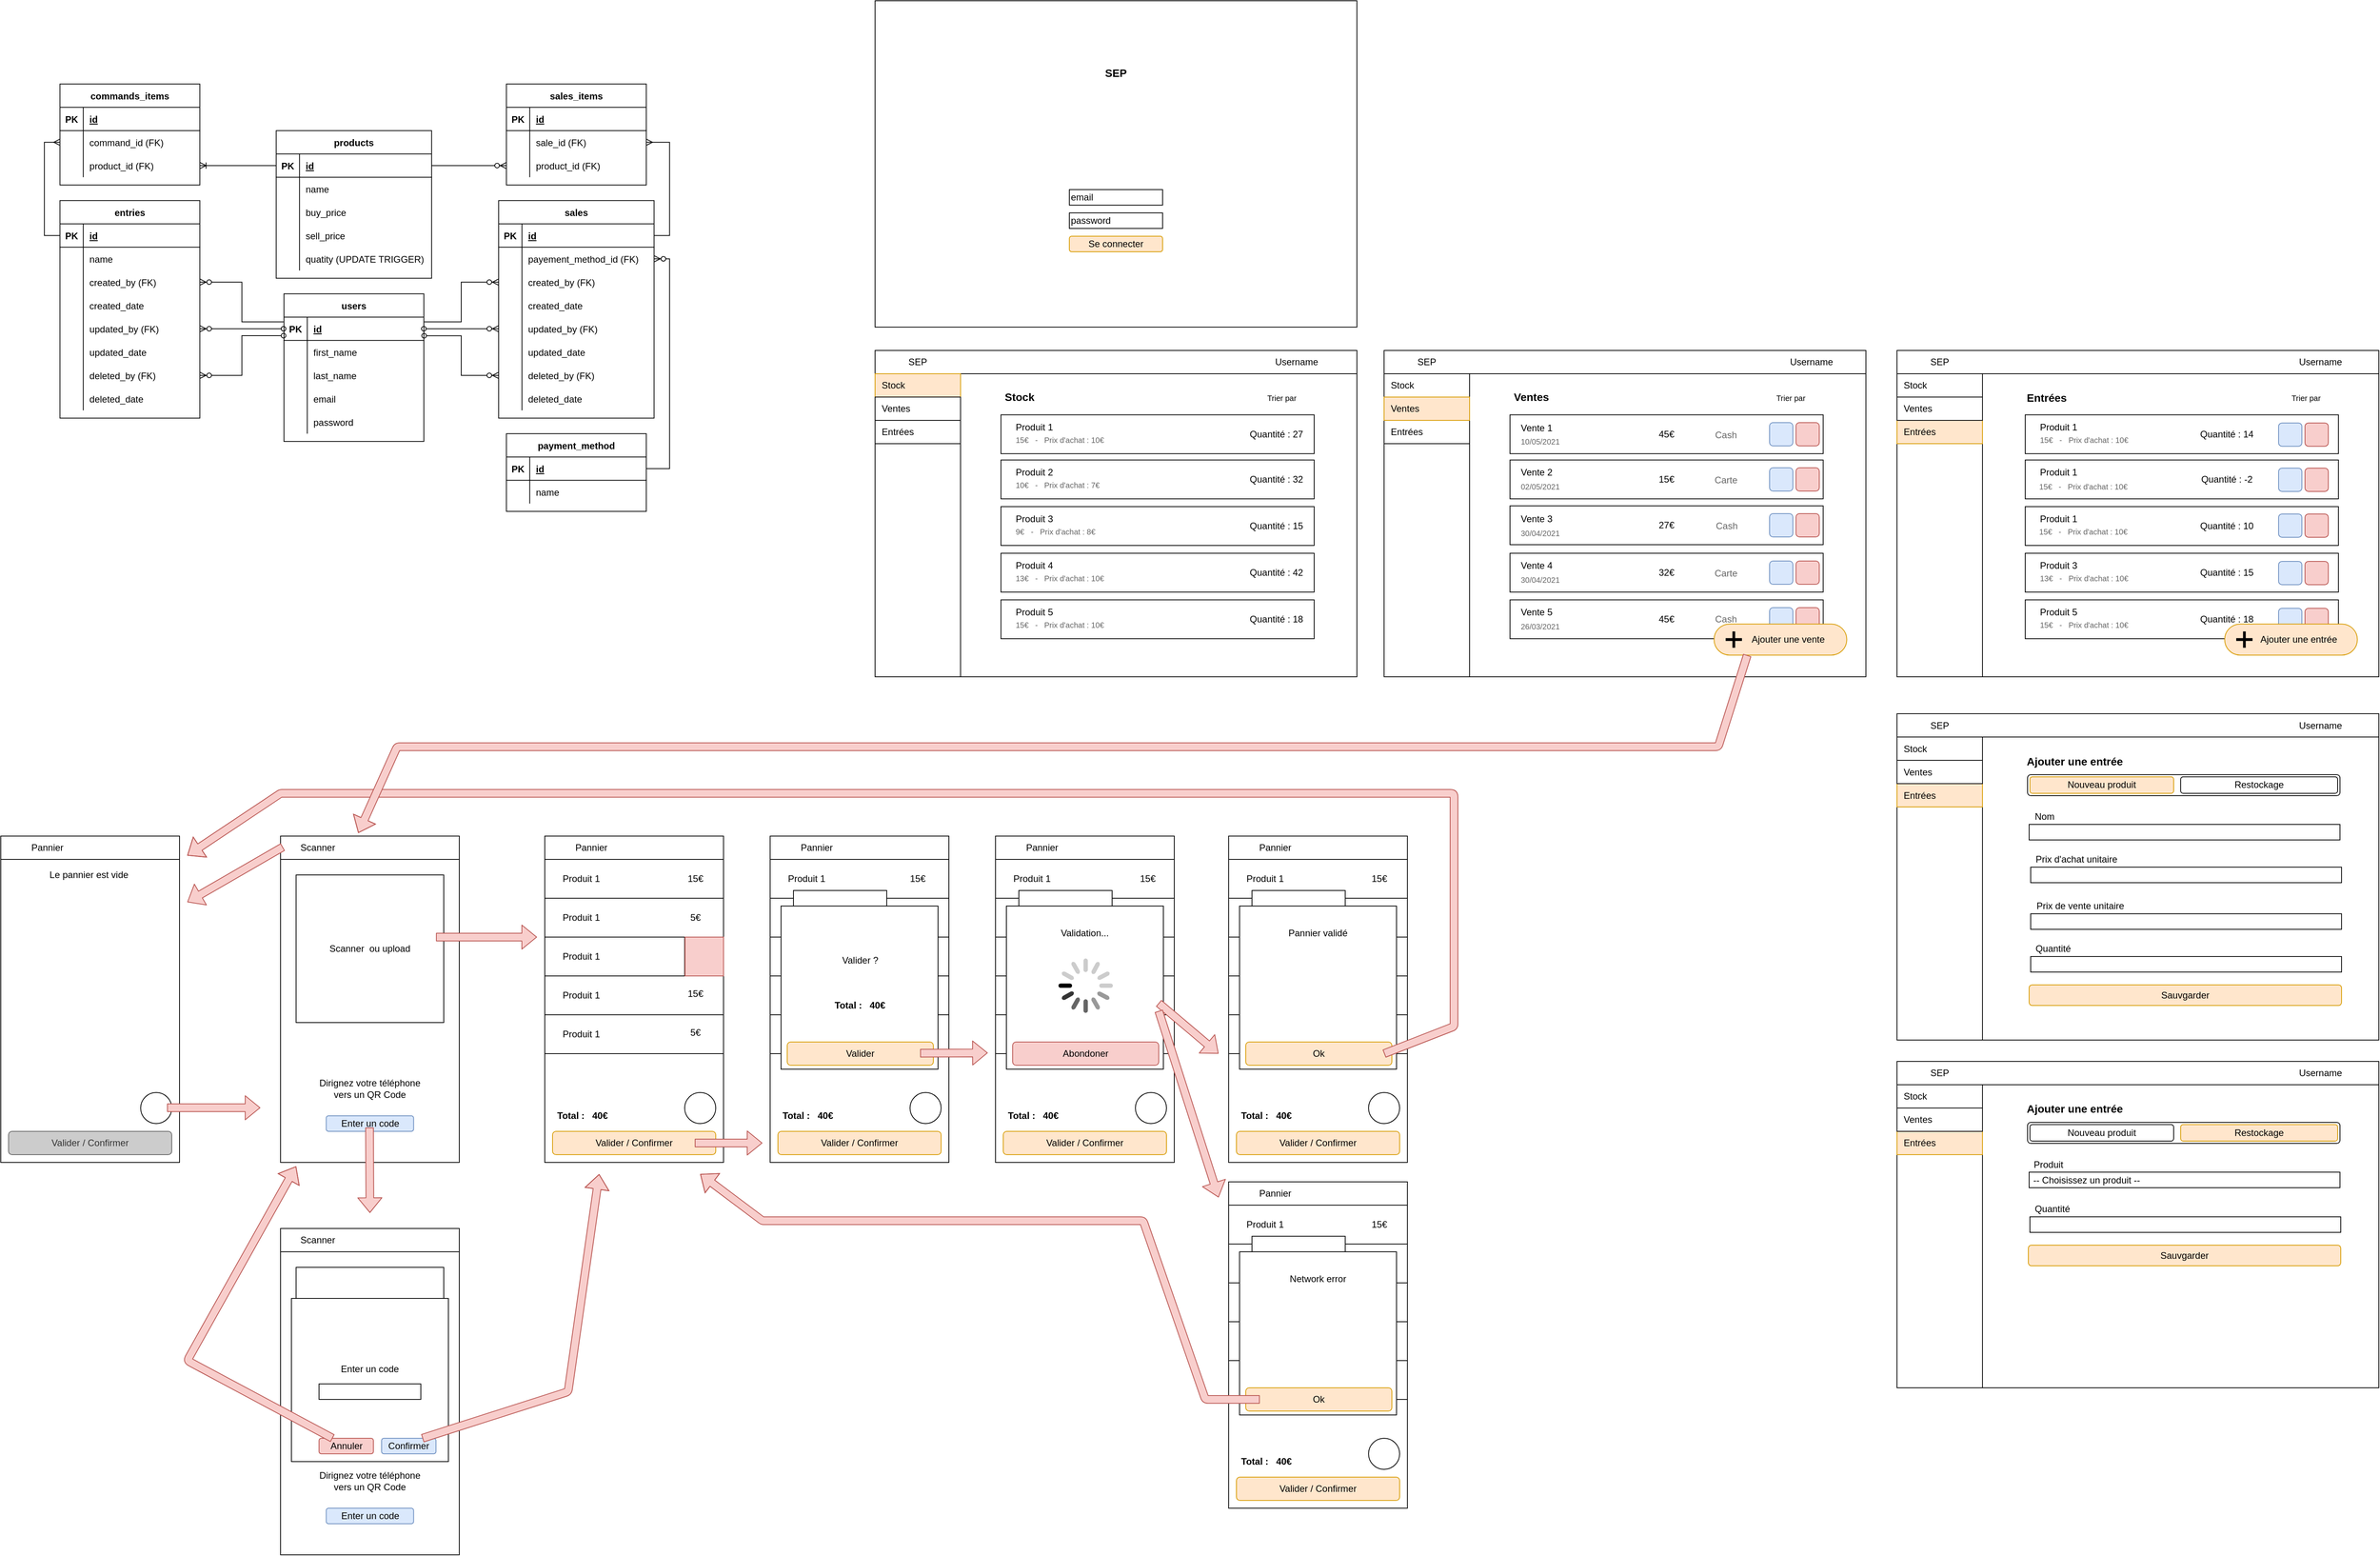 <mxfile version="14.6.6" type="device"><diagram id="ky6TA1Pmz6TNt99ig_7A" name="Page-1"><mxGraphModel dx="4913" dy="5560" grid="1" gridSize="10" guides="1" tooltips="1" connect="1" arrows="1" fold="1" page="1" pageScale="1" pageWidth="850" pageHeight="1100" math="0" shadow="0"><root><mxCell id="0"/><mxCell id="1" parent="0"/><mxCell id="urUbboM_1R0ok-0YM-QM-43" value="" style="rounded=0;whiteSpace=wrap;html=1;" vertex="1" parent="1"><mxGeometry x="1790" y="-2780" width="620" height="420" as="geometry"/></mxCell><mxCell id="urUbboM_1R0ok-0YM-QM-33" value="" style="rounded=0;whiteSpace=wrap;html=1;" vertex="1" parent="1"><mxGeometry x="1130" y="-2780" width="620" height="420" as="geometry"/></mxCell><mxCell id="urUbboM_1R0ok-0YM-QM-3" value="" style="rounded=0;whiteSpace=wrap;html=1;" vertex="1" parent="1"><mxGeometry x="475" y="-2780" width="620" height="420" as="geometry"/></mxCell><mxCell id="BqpVgTPgoQ1Rq6-j6qBt-35" value="" style="rounded=0;whiteSpace=wrap;html=1;" parent="1" vertex="1"><mxGeometry x="-290" y="-2155" width="230" height="420" as="geometry"/></mxCell><mxCell id="BqpVgTPgoQ1Rq6-j6qBt-40" value="Scanner&amp;nbsp; ou upload" style="whiteSpace=wrap;html=1;aspect=fixed;" parent="1" vertex="1"><mxGeometry x="-270" y="-2105" width="190" height="190" as="geometry"/></mxCell><mxCell id="BqpVgTPgoQ1Rq6-j6qBt-41" value="Dirignez votre téléphone vers un QR Code " style="text;html=1;strokeColor=none;fillColor=none;align=center;verticalAlign=middle;whiteSpace=wrap;rounded=0;" parent="1" vertex="1"><mxGeometry x="-250" y="-1845" width="150" height="30" as="geometry"/></mxCell><mxCell id="BqpVgTPgoQ1Rq6-j6qBt-42" value="Enter un code" style="rounded=1;whiteSpace=wrap;html=1;fillColor=#dae8fc;strokeColor=#6c8ebf;" parent="1" vertex="1"><mxGeometry x="-231.25" y="-1795" width="112.5" height="20" as="geometry"/></mxCell><mxCell id="BqpVgTPgoQ1Rq6-j6qBt-43" value="" style="rounded=0;whiteSpace=wrap;html=1;" parent="1" vertex="1"><mxGeometry x="-290" y="-1650" width="230" height="420" as="geometry"/></mxCell><mxCell id="BqpVgTPgoQ1Rq6-j6qBt-44" value="" style="rounded=0;whiteSpace=wrap;html=1;align=left;" parent="1" vertex="1"><mxGeometry x="-290" y="-1650" width="230" height="30" as="geometry"/></mxCell><mxCell id="BqpVgTPgoQ1Rq6-j6qBt-46" value="Scanner" style="text;html=1;strokeColor=none;fillColor=none;align=center;verticalAlign=middle;whiteSpace=wrap;rounded=0;" parent="1" vertex="1"><mxGeometry x="-267" y="-1645" width="50" height="20" as="geometry"/></mxCell><mxCell id="BqpVgTPgoQ1Rq6-j6qBt-47" value="Scanner&amp;nbsp; or upload" style="whiteSpace=wrap;html=1;aspect=fixed;" parent="1" vertex="1"><mxGeometry x="-270" y="-1600" width="190" height="190" as="geometry"/></mxCell><mxCell id="BqpVgTPgoQ1Rq6-j6qBt-48" value="Dirignez votre téléphone vers un QR Code " style="text;html=1;strokeColor=none;fillColor=none;align=center;verticalAlign=middle;whiteSpace=wrap;rounded=0;" parent="1" vertex="1"><mxGeometry x="-250" y="-1340" width="150" height="30" as="geometry"/></mxCell><mxCell id="BqpVgTPgoQ1Rq6-j6qBt-49" value="Enter un code" style="rounded=1;whiteSpace=wrap;html=1;fillColor=#dae8fc;strokeColor=#6c8ebf;" parent="1" vertex="1"><mxGeometry x="-231.25" y="-1290" width="112.5" height="20" as="geometry"/></mxCell><mxCell id="BqpVgTPgoQ1Rq6-j6qBt-38" value="" style="shape=image;html=1;verticalAlign=top;verticalLabelPosition=bottom;labelBackgroundColor=#ffffff;imageAspect=0;aspect=fixed;image=https://cdn1.iconfinder.com/data/icons/feather-2/24/chevron-left-128.png" parent="1" vertex="1"><mxGeometry x="-287" y="-1645" width="20" height="20" as="geometry"/></mxCell><mxCell id="BqpVgTPgoQ1Rq6-j6qBt-50" value="&lt;div&gt;Enter un code&lt;/div&gt;&lt;div&gt;&lt;br&gt;&lt;/div&gt;&lt;div&gt;&lt;br&gt;&lt;/div&gt;" style="rounded=0;whiteSpace=wrap;html=1;" parent="1" vertex="1"><mxGeometry x="-276" y="-1560" width="202" height="210" as="geometry"/></mxCell><mxCell id="BqpVgTPgoQ1Rq6-j6qBt-51" value="" style="rounded=0;whiteSpace=wrap;html=1;" parent="1" vertex="1"><mxGeometry x="-240.5" y="-1450" width="131" height="20" as="geometry"/></mxCell><mxCell id="BqpVgTPgoQ1Rq6-j6qBt-52" value="Confirmer" style="rounded=1;whiteSpace=wrap;html=1;fillColor=#dae8fc;strokeColor=#6c8ebf;" parent="1" vertex="1"><mxGeometry x="-160" y="-1380" width="70" height="20" as="geometry"/></mxCell><mxCell id="BqpVgTPgoQ1Rq6-j6qBt-54" value="Annuler" style="rounded=1;whiteSpace=wrap;html=1;fillColor=#f8cecc;strokeColor=#b85450;" parent="1" vertex="1"><mxGeometry x="-240.5" y="-1380" width="70" height="20" as="geometry"/></mxCell><mxCell id="BqpVgTPgoQ1Rq6-j6qBt-55" value="" style="rounded=0;whiteSpace=wrap;html=1;align=left;" parent="1" vertex="1"><mxGeometry x="-290" y="-2155" width="230" height="30" as="geometry"/></mxCell><mxCell id="BqpVgTPgoQ1Rq6-j6qBt-57" value="Scanner" style="text;html=1;strokeColor=none;fillColor=none;align=center;verticalAlign=middle;whiteSpace=wrap;rounded=0;" parent="1" vertex="1"><mxGeometry x="-267" y="-2150" width="50" height="20" as="geometry"/></mxCell><mxCell id="BqpVgTPgoQ1Rq6-j6qBt-58" value="" style="shape=image;html=1;verticalAlign=top;verticalLabelPosition=bottom;labelBackgroundColor=#ffffff;imageAspect=0;aspect=fixed;image=https://cdn1.iconfinder.com/data/icons/feather-2/24/chevron-left-128.png" parent="1" vertex="1"><mxGeometry x="-287" y="-2150" width="20" height="20" as="geometry"/></mxCell><mxCell id="BqpVgTPgoQ1Rq6-j6qBt-59" value="" style="rounded=0;whiteSpace=wrap;html=1;" parent="1" vertex="1"><mxGeometry x="-650" y="-2155" width="230" height="420" as="geometry"/></mxCell><mxCell id="BqpVgTPgoQ1Rq6-j6qBt-63" value="" style="rounded=0;whiteSpace=wrap;html=1;align=left;" parent="1" vertex="1"><mxGeometry x="-650" y="-2155" width="230" height="30" as="geometry"/></mxCell><mxCell id="BqpVgTPgoQ1Rq6-j6qBt-65" value="Pannier" style="text;html=1;strokeColor=none;fillColor=none;align=center;verticalAlign=middle;whiteSpace=wrap;rounded=0;" parent="1" vertex="1"><mxGeometry x="-615" y="-2150" width="50" height="20" as="geometry"/></mxCell><mxCell id="BqpVgTPgoQ1Rq6-j6qBt-67" value="Le pannier est vide" style="text;html=1;strokeColor=none;fillColor=none;align=center;verticalAlign=middle;whiteSpace=wrap;rounded=0;" parent="1" vertex="1"><mxGeometry x="-593.75" y="-2115" width="115" height="20" as="geometry"/></mxCell><mxCell id="BqpVgTPgoQ1Rq6-j6qBt-72" value="" style="rounded=0;whiteSpace=wrap;html=1;" parent="1" vertex="1"><mxGeometry x="50" y="-2155" width="230" height="420" as="geometry"/></mxCell><mxCell id="BqpVgTPgoQ1Rq6-j6qBt-77" value="" style="ellipse;whiteSpace=wrap;html=1;aspect=fixed;" parent="1" vertex="1"><mxGeometry x="230" y="-1825" width="40" height="40" as="geometry"/></mxCell><mxCell id="BqpVgTPgoQ1Rq6-j6qBt-78" value="" style="shape=image;html=1;verticalAlign=top;verticalLabelPosition=bottom;labelBackgroundColor=#ffffff;imageAspect=0;aspect=fixed;image=https://cdn1.iconfinder.com/data/icons/heroicons-solid/20/qrcode-128.png" parent="1" vertex="1"><mxGeometry x="236" y="-1819" width="28" height="28" as="geometry"/></mxCell><mxCell id="BqpVgTPgoQ1Rq6-j6qBt-79" value="" style="rounded=0;whiteSpace=wrap;html=1;" parent="1" vertex="1"><mxGeometry x="50" y="-2125" width="230" height="50" as="geometry"/></mxCell><mxCell id="BqpVgTPgoQ1Rq6-j6qBt-81" value="Produit 1" style="text;html=1;strokeColor=none;fillColor=none;align=center;verticalAlign=middle;whiteSpace=wrap;rounded=0;" parent="1" vertex="1"><mxGeometry x="64" y="-2110" width="66" height="20" as="geometry"/></mxCell><mxCell id="BqpVgTPgoQ1Rq6-j6qBt-88" value="" style="rounded=0;whiteSpace=wrap;html=1;" parent="1" vertex="1"><mxGeometry x="50" y="-2075" width="230" height="50" as="geometry"/></mxCell><mxCell id="BqpVgTPgoQ1Rq6-j6qBt-89" value="Produit 1" style="text;html=1;strokeColor=none;fillColor=none;align=center;verticalAlign=middle;whiteSpace=wrap;rounded=0;" parent="1" vertex="1"><mxGeometry x="64" y="-2060" width="66" height="20" as="geometry"/></mxCell><mxCell id="BqpVgTPgoQ1Rq6-j6qBt-90" value="" style="rounded=0;whiteSpace=wrap;html=1;" parent="1" vertex="1"><mxGeometry x="50" y="-2025" width="180" height="50" as="geometry"/></mxCell><mxCell id="BqpVgTPgoQ1Rq6-j6qBt-91" value="Produit 1" style="text;html=1;strokeColor=none;fillColor=none;align=center;verticalAlign=middle;whiteSpace=wrap;rounded=0;" parent="1" vertex="1"><mxGeometry x="64" y="-2010" width="66" height="20" as="geometry"/></mxCell><mxCell id="BqpVgTPgoQ1Rq6-j6qBt-92" value="" style="rounded=0;whiteSpace=wrap;html=1;" parent="1" vertex="1"><mxGeometry x="50" y="-1975" width="230" height="50" as="geometry"/></mxCell><mxCell id="BqpVgTPgoQ1Rq6-j6qBt-93" value="Produit 1" style="text;html=1;strokeColor=none;fillColor=none;align=center;verticalAlign=middle;whiteSpace=wrap;rounded=0;" parent="1" vertex="1"><mxGeometry x="64" y="-1960" width="66" height="20" as="geometry"/></mxCell><mxCell id="BqpVgTPgoQ1Rq6-j6qBt-94" value="" style="rounded=0;whiteSpace=wrap;html=1;" parent="1" vertex="1"><mxGeometry x="50" y="-1925" width="230" height="50" as="geometry"/></mxCell><mxCell id="BqpVgTPgoQ1Rq6-j6qBt-95" value="Produit 1" style="text;html=1;strokeColor=none;fillColor=none;align=center;verticalAlign=middle;whiteSpace=wrap;rounded=0;" parent="1" vertex="1"><mxGeometry x="64" y="-1910" width="66" height="20" as="geometry"/></mxCell><mxCell id="BqpVgTPgoQ1Rq6-j6qBt-97" value="Valider / Confirmer" style="rounded=1;whiteSpace=wrap;html=1;fillColor=#ffe6cc;strokeColor=#d79b00;" parent="1" vertex="1"><mxGeometry x="60" y="-1775" width="210" height="30" as="geometry"/></mxCell><mxCell id="BqpVgTPgoQ1Rq6-j6qBt-98" value="" style="rounded=0;whiteSpace=wrap;html=1;" parent="1" vertex="1"><mxGeometry x="340" y="-2155" width="230" height="420" as="geometry"/></mxCell><mxCell id="BqpVgTPgoQ1Rq6-j6qBt-102" value="" style="ellipse;whiteSpace=wrap;html=1;aspect=fixed;" parent="1" vertex="1"><mxGeometry x="520" y="-1825" width="40" height="40" as="geometry"/></mxCell><mxCell id="BqpVgTPgoQ1Rq6-j6qBt-103" value="" style="shape=image;html=1;verticalAlign=top;verticalLabelPosition=bottom;labelBackgroundColor=#ffffff;imageAspect=0;aspect=fixed;image=https://cdn1.iconfinder.com/data/icons/heroicons-solid/20/qrcode-128.png" parent="1" vertex="1"><mxGeometry x="526" y="-1819" width="28" height="28" as="geometry"/></mxCell><mxCell id="BqpVgTPgoQ1Rq6-j6qBt-104" value="" style="rounded=0;whiteSpace=wrap;html=1;" parent="1" vertex="1"><mxGeometry x="340" y="-2125" width="230" height="50" as="geometry"/></mxCell><mxCell id="BqpVgTPgoQ1Rq6-j6qBt-105" value="Produit 1" style="text;html=1;strokeColor=none;fillColor=none;align=center;verticalAlign=middle;whiteSpace=wrap;rounded=0;" parent="1" vertex="1"><mxGeometry x="354" y="-2110" width="66" height="20" as="geometry"/></mxCell><mxCell id="BqpVgTPgoQ1Rq6-j6qBt-106" value="" style="rounded=0;whiteSpace=wrap;html=1;" parent="1" vertex="1"><mxGeometry x="340" y="-2075" width="230" height="50" as="geometry"/></mxCell><mxCell id="BqpVgTPgoQ1Rq6-j6qBt-107" value="Produit 1" style="text;html=1;strokeColor=none;fillColor=none;align=center;verticalAlign=middle;whiteSpace=wrap;rounded=0;" parent="1" vertex="1"><mxGeometry x="354" y="-2060" width="66" height="20" as="geometry"/></mxCell><mxCell id="BqpVgTPgoQ1Rq6-j6qBt-108" value="" style="rounded=0;whiteSpace=wrap;html=1;" parent="1" vertex="1"><mxGeometry x="340" y="-2025" width="230" height="50" as="geometry"/></mxCell><mxCell id="BqpVgTPgoQ1Rq6-j6qBt-109" value="Produit 1" style="text;html=1;strokeColor=none;fillColor=none;align=center;verticalAlign=middle;whiteSpace=wrap;rounded=0;" parent="1" vertex="1"><mxGeometry x="354" y="-2010" width="66" height="20" as="geometry"/></mxCell><mxCell id="BqpVgTPgoQ1Rq6-j6qBt-110" value="" style="rounded=0;whiteSpace=wrap;html=1;" parent="1" vertex="1"><mxGeometry x="340" y="-1975" width="230" height="50" as="geometry"/></mxCell><mxCell id="BqpVgTPgoQ1Rq6-j6qBt-111" value="Produit 1" style="text;html=1;strokeColor=none;fillColor=none;align=center;verticalAlign=middle;whiteSpace=wrap;rounded=0;" parent="1" vertex="1"><mxGeometry x="354" y="-1960" width="66" height="20" as="geometry"/></mxCell><mxCell id="BqpVgTPgoQ1Rq6-j6qBt-112" value="" style="rounded=0;whiteSpace=wrap;html=1;" parent="1" vertex="1"><mxGeometry x="340" y="-1925" width="230" height="50" as="geometry"/></mxCell><mxCell id="BqpVgTPgoQ1Rq6-j6qBt-113" value="Produit 1" style="text;html=1;strokeColor=none;fillColor=none;align=center;verticalAlign=middle;whiteSpace=wrap;rounded=0;" parent="1" vertex="1"><mxGeometry x="354" y="-1910" width="66" height="20" as="geometry"/></mxCell><mxCell id="BqpVgTPgoQ1Rq6-j6qBt-114" value="Valider / Confirmer" style="rounded=1;whiteSpace=wrap;html=1;fillColor=#ffe6cc;strokeColor=#d79b00;" parent="1" vertex="1"><mxGeometry x="350" y="-1775" width="210" height="30" as="geometry"/></mxCell><mxCell id="BqpVgTPgoQ1Rq6-j6qBt-115" value="" style="rounded=0;whiteSpace=wrap;html=1;" parent="1" vertex="1"><mxGeometry x="370" y="-2085" width="120" height="60" as="geometry"/></mxCell><mxCell id="BqpVgTPgoQ1Rq6-j6qBt-116" value="" style="rounded=0;whiteSpace=wrap;html=1;" parent="1" vertex="1"><mxGeometry x="354" y="-2065" width="202" height="210" as="geometry"/></mxCell><mxCell id="BqpVgTPgoQ1Rq6-j6qBt-117" value="Valider ?" style="text;html=1;strokeColor=none;fillColor=none;align=center;verticalAlign=middle;whiteSpace=wrap;rounded=0;" parent="1" vertex="1"><mxGeometry x="401" y="-2005" width="110" height="20" as="geometry"/></mxCell><mxCell id="BqpVgTPgoQ1Rq6-j6qBt-119" value="Valider" style="rounded=1;whiteSpace=wrap;html=1;fillColor=#ffe6cc;strokeColor=#d79b00;" parent="1" vertex="1"><mxGeometry x="362" y="-1890" width="188" height="30" as="geometry"/></mxCell><mxCell id="BqpVgTPgoQ1Rq6-j6qBt-120" value="" style="rounded=0;whiteSpace=wrap;html=1;fillColor=#f8cecc;strokeColor=#b85450;" parent="1" vertex="1"><mxGeometry x="230.5" y="-2025" width="49.5" height="50" as="geometry"/></mxCell><mxCell id="BqpVgTPgoQ1Rq6-j6qBt-121" value="" style="shape=image;html=1;verticalAlign=top;verticalLabelPosition=bottom;labelBackgroundColor=#ffffff;imageAspect=0;aspect=fixed;image=https://cdn2.iconfinder.com/data/icons/app-user-interface-6/48/Trash-128.png" parent="1" vertex="1"><mxGeometry x="240" y="-2015" width="30" height="30" as="geometry"/></mxCell><mxCell id="BqpVgTPgoQ1Rq6-j6qBt-122" value="" style="ellipse;whiteSpace=wrap;html=1;aspect=fixed;" parent="1" vertex="1"><mxGeometry x="-470" y="-1825" width="40" height="40" as="geometry"/></mxCell><mxCell id="BqpVgTPgoQ1Rq6-j6qBt-123" value="" style="shape=image;html=1;verticalAlign=top;verticalLabelPosition=bottom;labelBackgroundColor=#ffffff;imageAspect=0;aspect=fixed;image=https://cdn1.iconfinder.com/data/icons/heroicons-solid/20/qrcode-128.png" parent="1" vertex="1"><mxGeometry x="-464" y="-1819" width="28" height="28" as="geometry"/></mxCell><mxCell id="BqpVgTPgoQ1Rq6-j6qBt-124" value="Valider / Confirmer" style="rounded=1;whiteSpace=wrap;html=1;strokeColor=#666666;fontColor=#333333;fillColor=#CCCCCC;" parent="1" vertex="1"><mxGeometry x="-640" y="-1775" width="210" height="30" as="geometry"/></mxCell><mxCell id="BqpVgTPgoQ1Rq6-j6qBt-125" value="" style="shape=flexArrow;endArrow=classic;html=1;fillColor=#f8cecc;strokeColor=#b85450;" parent="1" edge="1"><mxGeometry width="50" height="50" relative="1" as="geometry"><mxPoint x="-436" y="-1805.34" as="sourcePoint"/><mxPoint x="-316" y="-1805.34" as="targetPoint"/></mxGeometry></mxCell><mxCell id="BqpVgTPgoQ1Rq6-j6qBt-126" value="" style="shape=flexArrow;endArrow=classic;html=1;fillColor=#f8cecc;strokeColor=#b85450;" parent="1" edge="1"><mxGeometry width="50" height="50" relative="1" as="geometry"><mxPoint x="-175.5" y="-1780" as="sourcePoint"/><mxPoint x="-175" y="-1670" as="targetPoint"/></mxGeometry></mxCell><mxCell id="BqpVgTPgoQ1Rq6-j6qBt-128" value="" style="shape=flexArrow;endArrow=classic;html=1;fillColor=#f8cecc;strokeColor=#b85450;exitX=0.25;exitY=0;exitDx=0;exitDy=0;" parent="1" source="BqpVgTPgoQ1Rq6-j6qBt-54" edge="1"><mxGeometry width="50" height="50" relative="1" as="geometry"><mxPoint x="-310" y="-1380" as="sourcePoint"/><mxPoint x="-270" y="-1730" as="targetPoint"/><Array as="points"><mxPoint x="-410" y="-1480"/></Array></mxGeometry></mxCell><mxCell id="BqpVgTPgoQ1Rq6-j6qBt-129" value="" style="shape=flexArrow;endArrow=classic;html=1;fillColor=#f8cecc;strokeColor=#b85450;exitX=0.75;exitY=0;exitDx=0;exitDy=0;" parent="1" source="BqpVgTPgoQ1Rq6-j6qBt-52" edge="1"><mxGeometry width="50" height="50" relative="1" as="geometry"><mxPoint x="170" y="-1520" as="sourcePoint"/><mxPoint x="120" y="-1720" as="targetPoint"/><Array as="points"><mxPoint x="80" y="-1440"/></Array></mxGeometry></mxCell><mxCell id="BqpVgTPgoQ1Rq6-j6qBt-130" value="" style="shape=flexArrow;endArrow=classic;html=1;fillColor=#f8cecc;strokeColor=#b85450;" parent="1" edge="1"><mxGeometry width="50" height="50" relative="1" as="geometry"><mxPoint x="-90" y="-2025" as="sourcePoint"/><mxPoint x="40" y="-2025" as="targetPoint"/></mxGeometry></mxCell><mxCell id="BqpVgTPgoQ1Rq6-j6qBt-131" value="" style="shape=flexArrow;endArrow=classic;html=1;fillColor=#f8cecc;strokeColor=#b85450;" parent="1" edge="1"><mxGeometry width="50" height="50" relative="1" as="geometry"><mxPoint x="-287" y="-2141" as="sourcePoint"/><mxPoint x="-410" y="-2070" as="targetPoint"/></mxGeometry></mxCell><mxCell id="BqpVgTPgoQ1Rq6-j6qBt-132" value="" style="rounded=0;whiteSpace=wrap;html=1;" parent="1" vertex="1"><mxGeometry x="630" y="-2155" width="230" height="420" as="geometry"/></mxCell><mxCell id="BqpVgTPgoQ1Rq6-j6qBt-136" value="" style="ellipse;whiteSpace=wrap;html=1;aspect=fixed;" parent="1" vertex="1"><mxGeometry x="810" y="-1825" width="40" height="40" as="geometry"/></mxCell><mxCell id="BqpVgTPgoQ1Rq6-j6qBt-137" value="" style="shape=image;html=1;verticalAlign=top;verticalLabelPosition=bottom;labelBackgroundColor=#ffffff;imageAspect=0;aspect=fixed;image=https://cdn1.iconfinder.com/data/icons/heroicons-solid/20/qrcode-128.png" parent="1" vertex="1"><mxGeometry x="816" y="-1819" width="28" height="28" as="geometry"/></mxCell><mxCell id="BqpVgTPgoQ1Rq6-j6qBt-138" value="" style="rounded=0;whiteSpace=wrap;html=1;" parent="1" vertex="1"><mxGeometry x="630" y="-2125" width="230" height="50" as="geometry"/></mxCell><mxCell id="BqpVgTPgoQ1Rq6-j6qBt-139" value="Produit 1" style="text;html=1;strokeColor=none;fillColor=none;align=center;verticalAlign=middle;whiteSpace=wrap;rounded=0;" parent="1" vertex="1"><mxGeometry x="644" y="-2110" width="66" height="20" as="geometry"/></mxCell><mxCell id="BqpVgTPgoQ1Rq6-j6qBt-140" value="" style="rounded=0;whiteSpace=wrap;html=1;" parent="1" vertex="1"><mxGeometry x="630" y="-2075" width="230" height="50" as="geometry"/></mxCell><mxCell id="BqpVgTPgoQ1Rq6-j6qBt-141" value="Produit 1" style="text;html=1;strokeColor=none;fillColor=none;align=center;verticalAlign=middle;whiteSpace=wrap;rounded=0;" parent="1" vertex="1"><mxGeometry x="644" y="-2060" width="66" height="20" as="geometry"/></mxCell><mxCell id="BqpVgTPgoQ1Rq6-j6qBt-142" value="" style="rounded=0;whiteSpace=wrap;html=1;" parent="1" vertex="1"><mxGeometry x="630" y="-2025" width="230" height="50" as="geometry"/></mxCell><mxCell id="BqpVgTPgoQ1Rq6-j6qBt-143" value="Produit 1" style="text;html=1;strokeColor=none;fillColor=none;align=center;verticalAlign=middle;whiteSpace=wrap;rounded=0;" parent="1" vertex="1"><mxGeometry x="644" y="-2010" width="66" height="20" as="geometry"/></mxCell><mxCell id="BqpVgTPgoQ1Rq6-j6qBt-144" value="" style="rounded=0;whiteSpace=wrap;html=1;" parent="1" vertex="1"><mxGeometry x="630" y="-1975" width="230" height="50" as="geometry"/></mxCell><mxCell id="BqpVgTPgoQ1Rq6-j6qBt-145" value="Produit 1" style="text;html=1;strokeColor=none;fillColor=none;align=center;verticalAlign=middle;whiteSpace=wrap;rounded=0;" parent="1" vertex="1"><mxGeometry x="644" y="-1960" width="66" height="20" as="geometry"/></mxCell><mxCell id="BqpVgTPgoQ1Rq6-j6qBt-146" value="" style="rounded=0;whiteSpace=wrap;html=1;" parent="1" vertex="1"><mxGeometry x="630" y="-1925" width="230" height="50" as="geometry"/></mxCell><mxCell id="BqpVgTPgoQ1Rq6-j6qBt-147" value="Produit 1" style="text;html=1;strokeColor=none;fillColor=none;align=center;verticalAlign=middle;whiteSpace=wrap;rounded=0;" parent="1" vertex="1"><mxGeometry x="644" y="-1910" width="66" height="20" as="geometry"/></mxCell><mxCell id="BqpVgTPgoQ1Rq6-j6qBt-148" value="Valider / Confirmer" style="rounded=1;whiteSpace=wrap;html=1;fillColor=#ffe6cc;strokeColor=#d79b00;" parent="1" vertex="1"><mxGeometry x="640" y="-1775" width="210" height="30" as="geometry"/></mxCell><mxCell id="BqpVgTPgoQ1Rq6-j6qBt-149" value="" style="rounded=0;whiteSpace=wrap;html=1;" parent="1" vertex="1"><mxGeometry x="660" y="-2085" width="120" height="60" as="geometry"/></mxCell><mxCell id="BqpVgTPgoQ1Rq6-j6qBt-150" value="" style="rounded=0;whiteSpace=wrap;html=1;" parent="1" vertex="1"><mxGeometry x="644" y="-2065" width="202" height="210" as="geometry"/></mxCell><mxCell id="BqpVgTPgoQ1Rq6-j6qBt-151" value="Validation..." style="text;html=1;strokeColor=none;fillColor=none;align=center;verticalAlign=middle;whiteSpace=wrap;rounded=0;" parent="1" vertex="1"><mxGeometry x="690" y="-2040" width="110" height="20" as="geometry"/></mxCell><mxCell id="BqpVgTPgoQ1Rq6-j6qBt-153" value="Abondoner" style="rounded=1;whiteSpace=wrap;html=1;fillColor=#f8cecc;strokeColor=#b85450;" parent="1" vertex="1"><mxGeometry x="652" y="-1890" width="188" height="30" as="geometry"/></mxCell><mxCell id="BqpVgTPgoQ1Rq6-j6qBt-154" value="" style="rounded=0;whiteSpace=wrap;html=1;" parent="1" vertex="1"><mxGeometry x="930" y="-2155" width="230" height="420" as="geometry"/></mxCell><mxCell id="BqpVgTPgoQ1Rq6-j6qBt-158" value="" style="ellipse;whiteSpace=wrap;html=1;aspect=fixed;" parent="1" vertex="1"><mxGeometry x="1110" y="-1825" width="40" height="40" as="geometry"/></mxCell><mxCell id="BqpVgTPgoQ1Rq6-j6qBt-159" value="" style="shape=image;html=1;verticalAlign=top;verticalLabelPosition=bottom;labelBackgroundColor=#ffffff;imageAspect=0;aspect=fixed;image=https://cdn1.iconfinder.com/data/icons/heroicons-solid/20/qrcode-128.png" parent="1" vertex="1"><mxGeometry x="1116" y="-1819" width="28" height="28" as="geometry"/></mxCell><mxCell id="BqpVgTPgoQ1Rq6-j6qBt-160" value="" style="rounded=0;whiteSpace=wrap;html=1;" parent="1" vertex="1"><mxGeometry x="930" y="-2125" width="230" height="50" as="geometry"/></mxCell><mxCell id="BqpVgTPgoQ1Rq6-j6qBt-161" value="Produit 1" style="text;html=1;strokeColor=none;fillColor=none;align=center;verticalAlign=middle;whiteSpace=wrap;rounded=0;" parent="1" vertex="1"><mxGeometry x="944" y="-2110" width="66" height="20" as="geometry"/></mxCell><mxCell id="BqpVgTPgoQ1Rq6-j6qBt-162" value="" style="rounded=0;whiteSpace=wrap;html=1;" parent="1" vertex="1"><mxGeometry x="930" y="-2075" width="230" height="50" as="geometry"/></mxCell><mxCell id="BqpVgTPgoQ1Rq6-j6qBt-163" value="Produit 1" style="text;html=1;strokeColor=none;fillColor=none;align=center;verticalAlign=middle;whiteSpace=wrap;rounded=0;" parent="1" vertex="1"><mxGeometry x="944" y="-2060" width="66" height="20" as="geometry"/></mxCell><mxCell id="BqpVgTPgoQ1Rq6-j6qBt-164" value="" style="rounded=0;whiteSpace=wrap;html=1;" parent="1" vertex="1"><mxGeometry x="930" y="-2025" width="230" height="50" as="geometry"/></mxCell><mxCell id="BqpVgTPgoQ1Rq6-j6qBt-165" value="Produit 1" style="text;html=1;strokeColor=none;fillColor=none;align=center;verticalAlign=middle;whiteSpace=wrap;rounded=0;" parent="1" vertex="1"><mxGeometry x="944" y="-2010" width="66" height="20" as="geometry"/></mxCell><mxCell id="BqpVgTPgoQ1Rq6-j6qBt-166" value="" style="rounded=0;whiteSpace=wrap;html=1;" parent="1" vertex="1"><mxGeometry x="930" y="-1975" width="230" height="50" as="geometry"/></mxCell><mxCell id="BqpVgTPgoQ1Rq6-j6qBt-167" value="Produit 1" style="text;html=1;strokeColor=none;fillColor=none;align=center;verticalAlign=middle;whiteSpace=wrap;rounded=0;" parent="1" vertex="1"><mxGeometry x="944" y="-1960" width="66" height="20" as="geometry"/></mxCell><mxCell id="BqpVgTPgoQ1Rq6-j6qBt-168" value="" style="rounded=0;whiteSpace=wrap;html=1;" parent="1" vertex="1"><mxGeometry x="930" y="-1925" width="230" height="50" as="geometry"/></mxCell><mxCell id="BqpVgTPgoQ1Rq6-j6qBt-169" value="Produit 1" style="text;html=1;strokeColor=none;fillColor=none;align=center;verticalAlign=middle;whiteSpace=wrap;rounded=0;" parent="1" vertex="1"><mxGeometry x="944" y="-1910" width="66" height="20" as="geometry"/></mxCell><mxCell id="BqpVgTPgoQ1Rq6-j6qBt-170" value="Valider / Confirmer" style="rounded=1;whiteSpace=wrap;html=1;fillColor=#ffe6cc;strokeColor=#d79b00;" parent="1" vertex="1"><mxGeometry x="940" y="-1775" width="210" height="30" as="geometry"/></mxCell><mxCell id="BqpVgTPgoQ1Rq6-j6qBt-171" value="" style="rounded=0;whiteSpace=wrap;html=1;" parent="1" vertex="1"><mxGeometry x="960" y="-2085" width="120" height="60" as="geometry"/></mxCell><mxCell id="BqpVgTPgoQ1Rq6-j6qBt-172" value="" style="rounded=0;whiteSpace=wrap;html=1;" parent="1" vertex="1"><mxGeometry x="944" y="-2065" width="202" height="210" as="geometry"/></mxCell><mxCell id="BqpVgTPgoQ1Rq6-j6qBt-173" value="Pannier validé" style="text;html=1;strokeColor=none;fillColor=none;align=center;verticalAlign=middle;whiteSpace=wrap;rounded=0;" parent="1" vertex="1"><mxGeometry x="990" y="-2040" width="110" height="20" as="geometry"/></mxCell><mxCell id="BqpVgTPgoQ1Rq6-j6qBt-174" value="" style="shape=image;html=1;verticalAlign=top;verticalLabelPosition=bottom;labelBackgroundColor=#ffffff;imageAspect=0;aspect=fixed;image=https://cdn2.iconfinder.com/data/icons/greenline/512/check-128.png" parent="1" vertex="1"><mxGeometry x="1008" y="-1997.5" width="75" height="75" as="geometry"/></mxCell><mxCell id="BqpVgTPgoQ1Rq6-j6qBt-175" value="Ok" style="rounded=1;whiteSpace=wrap;html=1;fillColor=#ffe6cc;strokeColor=#d79b00;" parent="1" vertex="1"><mxGeometry x="952" y="-1890" width="188" height="30" as="geometry"/></mxCell><mxCell id="BqpVgTPgoQ1Rq6-j6qBt-176" value="" style="html=1;verticalLabelPosition=bottom;labelBackgroundColor=#ffffff;verticalAlign=top;shadow=0;dashed=0;strokeWidth=2;shape=mxgraph.ios7.misc.loading_circle;fillColor=#CCCCCC;" parent="1" vertex="1"><mxGeometry x="711" y="-1997.5" width="70" height="70" as="geometry"/></mxCell><mxCell id="BqpVgTPgoQ1Rq6-j6qBt-177" value="" style="shape=flexArrow;endArrow=classic;html=1;fillColor=#f8cecc;strokeColor=#b85450;" parent="1" edge="1"><mxGeometry width="50" height="50" relative="1" as="geometry"><mxPoint x="243" y="-1760.0" as="sourcePoint"/><mxPoint x="330" y="-1760" as="targetPoint"/></mxGeometry></mxCell><mxCell id="BqpVgTPgoQ1Rq6-j6qBt-179" value="" style="shape=flexArrow;endArrow=classic;html=1;fillColor=#f8cecc;strokeColor=#b85450;" parent="1" edge="1"><mxGeometry width="50" height="50" relative="1" as="geometry"><mxPoint x="533" y="-1875.59" as="sourcePoint"/><mxPoint x="620" y="-1876" as="targetPoint"/></mxGeometry></mxCell><mxCell id="BqpVgTPgoQ1Rq6-j6qBt-180" value="" style="shape=flexArrow;endArrow=classic;html=1;fillColor=#f8cecc;strokeColor=#b85450;exitX=0.97;exitY=0.595;exitDx=0;exitDy=0;exitPerimeter=0;" parent="1" edge="1" source="BqpVgTPgoQ1Rq6-j6qBt-150"><mxGeometry width="50" height="50" relative="1" as="geometry"><mxPoint x="830" y="-1874.59" as="sourcePoint"/><mxPoint x="917.0" y="-1875" as="targetPoint"/></mxGeometry></mxCell><mxCell id="BqpVgTPgoQ1Rq6-j6qBt-196" value="" style="shape=flexArrow;endArrow=classic;html=1;fillColor=#f8cecc;strokeColor=#b85450;" parent="1" edge="1"><mxGeometry width="50" height="50" relative="1" as="geometry"><mxPoint x="1130" y="-1875" as="sourcePoint"/><mxPoint x="-410" y="-2130" as="targetPoint"/><Array as="points"><mxPoint x="1220" y="-1910"/><mxPoint x="1220" y="-2210"/><mxPoint x="-290" y="-2210"/></Array></mxGeometry></mxCell><mxCell id="BqpVgTPgoQ1Rq6-j6qBt-222" value="" style="rounded=0;whiteSpace=wrap;html=1;" parent="1" vertex="1"><mxGeometry x="930" y="-1710" width="230" height="420" as="geometry"/></mxCell><mxCell id="BqpVgTPgoQ1Rq6-j6qBt-226" value="" style="ellipse;whiteSpace=wrap;html=1;aspect=fixed;" parent="1" vertex="1"><mxGeometry x="1110" y="-1380" width="40" height="40" as="geometry"/></mxCell><mxCell id="BqpVgTPgoQ1Rq6-j6qBt-227" value="" style="shape=image;html=1;verticalAlign=top;verticalLabelPosition=bottom;labelBackgroundColor=#ffffff;imageAspect=0;aspect=fixed;image=https://cdn1.iconfinder.com/data/icons/heroicons-solid/20/qrcode-128.png" parent="1" vertex="1"><mxGeometry x="1116" y="-1374" width="28" height="28" as="geometry"/></mxCell><mxCell id="BqpVgTPgoQ1Rq6-j6qBt-228" value="" style="rounded=0;whiteSpace=wrap;html=1;" parent="1" vertex="1"><mxGeometry x="930" y="-1680" width="230" height="50" as="geometry"/></mxCell><mxCell id="BqpVgTPgoQ1Rq6-j6qBt-229" value="Produit 1" style="text;html=1;strokeColor=none;fillColor=none;align=center;verticalAlign=middle;whiteSpace=wrap;rounded=0;" parent="1" vertex="1"><mxGeometry x="944" y="-1665" width="66" height="20" as="geometry"/></mxCell><mxCell id="BqpVgTPgoQ1Rq6-j6qBt-230" value="" style="rounded=0;whiteSpace=wrap;html=1;" parent="1" vertex="1"><mxGeometry x="930" y="-1630" width="230" height="50" as="geometry"/></mxCell><mxCell id="BqpVgTPgoQ1Rq6-j6qBt-231" value="Produit 1" style="text;html=1;strokeColor=none;fillColor=none;align=center;verticalAlign=middle;whiteSpace=wrap;rounded=0;" parent="1" vertex="1"><mxGeometry x="944" y="-1615" width="66" height="20" as="geometry"/></mxCell><mxCell id="BqpVgTPgoQ1Rq6-j6qBt-232" value="" style="rounded=0;whiteSpace=wrap;html=1;" parent="1" vertex="1"><mxGeometry x="930" y="-1580" width="230" height="50" as="geometry"/></mxCell><mxCell id="BqpVgTPgoQ1Rq6-j6qBt-233" value="Produit 1" style="text;html=1;strokeColor=none;fillColor=none;align=center;verticalAlign=middle;whiteSpace=wrap;rounded=0;" parent="1" vertex="1"><mxGeometry x="944" y="-1565" width="66" height="20" as="geometry"/></mxCell><mxCell id="BqpVgTPgoQ1Rq6-j6qBt-234" value="" style="rounded=0;whiteSpace=wrap;html=1;" parent="1" vertex="1"><mxGeometry x="930" y="-1530" width="230" height="50" as="geometry"/></mxCell><mxCell id="BqpVgTPgoQ1Rq6-j6qBt-235" value="Produit 1" style="text;html=1;strokeColor=none;fillColor=none;align=center;verticalAlign=middle;whiteSpace=wrap;rounded=0;" parent="1" vertex="1"><mxGeometry x="944" y="-1515" width="66" height="20" as="geometry"/></mxCell><mxCell id="BqpVgTPgoQ1Rq6-j6qBt-236" value="" style="rounded=0;whiteSpace=wrap;html=1;" parent="1" vertex="1"><mxGeometry x="930" y="-1480" width="230" height="50" as="geometry"/></mxCell><mxCell id="BqpVgTPgoQ1Rq6-j6qBt-237" value="Produit 1" style="text;html=1;strokeColor=none;fillColor=none;align=center;verticalAlign=middle;whiteSpace=wrap;rounded=0;" parent="1" vertex="1"><mxGeometry x="944" y="-1465" width="66" height="20" as="geometry"/></mxCell><mxCell id="BqpVgTPgoQ1Rq6-j6qBt-238" value="Valider / Confirmer" style="rounded=1;whiteSpace=wrap;html=1;fillColor=#ffe6cc;strokeColor=#d79b00;" parent="1" vertex="1"><mxGeometry x="940" y="-1330" width="210" height="30" as="geometry"/></mxCell><mxCell id="BqpVgTPgoQ1Rq6-j6qBt-239" value="" style="rounded=0;whiteSpace=wrap;html=1;" parent="1" vertex="1"><mxGeometry x="960" y="-1640" width="120" height="60" as="geometry"/></mxCell><mxCell id="BqpVgTPgoQ1Rq6-j6qBt-240" value="" style="rounded=0;whiteSpace=wrap;html=1;" parent="1" vertex="1"><mxGeometry x="944" y="-1620" width="202" height="210" as="geometry"/></mxCell><mxCell id="BqpVgTPgoQ1Rq6-j6qBt-241" value="Network error" style="text;html=1;strokeColor=none;fillColor=none;align=center;verticalAlign=middle;whiteSpace=wrap;rounded=0;" parent="1" vertex="1"><mxGeometry x="990" y="-1595" width="110" height="20" as="geometry"/></mxCell><mxCell id="BqpVgTPgoQ1Rq6-j6qBt-243" value="Ok" style="rounded=1;whiteSpace=wrap;html=1;fillColor=#ffe6cc;strokeColor=#d79b00;" parent="1" vertex="1"><mxGeometry x="952" y="-1445" width="188" height="30" as="geometry"/></mxCell><mxCell id="BqpVgTPgoQ1Rq6-j6qBt-244" value="" style="shape=image;html=1;verticalAlign=top;verticalLabelPosition=bottom;labelBackgroundColor=#ffffff;imageAspect=0;aspect=fixed;image=https://cdn0.iconfinder.com/data/icons/small-n-flat/24/678069-sign-error-128.png;fillColor=#CCCCCC;" parent="1" vertex="1"><mxGeometry x="1008" y="-1560" width="80" height="80" as="geometry"/></mxCell><mxCell id="BqpVgTPgoQ1Rq6-j6qBt-245" value="" style="shape=flexArrow;endArrow=classic;html=1;fillColor=#f8cecc;strokeColor=#b85450;" parent="1" edge="1"><mxGeometry width="50" height="50" relative="1" as="geometry"><mxPoint x="840" y="-1930" as="sourcePoint"/><mxPoint x="917" y="-1690" as="targetPoint"/></mxGeometry></mxCell><mxCell id="BqpVgTPgoQ1Rq6-j6qBt-246" value="" style="shape=flexArrow;endArrow=classic;html=1;fillColor=#f8cecc;strokeColor=#b85450;exitX=0.096;exitY=0.5;exitDx=0;exitDy=0;exitPerimeter=0;" parent="1" source="BqpVgTPgoQ1Rq6-j6qBt-243" edge="1"><mxGeometry width="50" height="50" relative="1" as="geometry"><mxPoint x="770" y="-1685.0" as="sourcePoint"/><mxPoint x="250" y="-1720" as="targetPoint"/><Array as="points"><mxPoint x="900" y="-1430"/><mxPoint x="820" y="-1660"/><mxPoint x="330" y="-1660"/></Array></mxGeometry></mxCell><mxCell id="mIdTPX20SfCYBvM09sPf-4" value="15€" style="text;html=1;strokeColor=none;fillColor=none;align=center;verticalAlign=middle;whiteSpace=wrap;rounded=0;" parent="1" vertex="1"><mxGeometry x="224" y="-2110" width="40" height="20" as="geometry"/></mxCell><mxCell id="mIdTPX20SfCYBvM09sPf-5" value="5€" style="text;html=1;strokeColor=none;fillColor=none;align=center;verticalAlign=middle;whiteSpace=wrap;rounded=0;" parent="1" vertex="1"><mxGeometry x="224" y="-2060" width="40" height="20" as="geometry"/></mxCell><mxCell id="mIdTPX20SfCYBvM09sPf-6" value="5€" style="text;html=1;strokeColor=none;fillColor=none;align=center;verticalAlign=middle;whiteSpace=wrap;rounded=0;" parent="1" vertex="1"><mxGeometry x="224" y="-1912.5" width="40" height="20" as="geometry"/></mxCell><mxCell id="mIdTPX20SfCYBvM09sPf-7" value="15€" style="text;html=1;strokeColor=none;fillColor=none;align=center;verticalAlign=middle;whiteSpace=wrap;rounded=0;" parent="1" vertex="1"><mxGeometry x="224" y="-1962.5" width="40" height="20" as="geometry"/></mxCell><mxCell id="mIdTPX20SfCYBvM09sPf-9" value="15€" style="text;html=1;strokeColor=none;fillColor=none;align=center;verticalAlign=middle;whiteSpace=wrap;rounded=0;" parent="1" vertex="1"><mxGeometry x="510" y="-2110" width="40" height="20" as="geometry"/></mxCell><mxCell id="mIdTPX20SfCYBvM09sPf-11" value="15€" style="text;html=1;strokeColor=none;fillColor=none;align=center;verticalAlign=middle;whiteSpace=wrap;rounded=0;" parent="1" vertex="1"><mxGeometry x="806" y="-2110" width="40" height="20" as="geometry"/></mxCell><mxCell id="mIdTPX20SfCYBvM09sPf-13" value="15€" style="text;html=1;strokeColor=none;fillColor=none;align=center;verticalAlign=middle;whiteSpace=wrap;rounded=0;" parent="1" vertex="1"><mxGeometry x="1104" y="-2110" width="40" height="20" as="geometry"/></mxCell><mxCell id="mIdTPX20SfCYBvM09sPf-14" value="15€" style="text;html=1;strokeColor=none;fillColor=none;align=center;verticalAlign=middle;whiteSpace=wrap;rounded=0;" parent="1" vertex="1"><mxGeometry x="1104" y="-1665" width="40" height="20" as="geometry"/></mxCell><mxCell id="mIdTPX20SfCYBvM09sPf-15" value="&lt;b&gt;Total :&amp;nbsp;&amp;nbsp; 40€&lt;/b&gt;" style="text;html=1;strokeColor=none;fillColor=none;align=left;verticalAlign=middle;whiteSpace=wrap;rounded=0;" parent="1" vertex="1"><mxGeometry x="354" y="-1805" width="116" height="20" as="geometry"/></mxCell><mxCell id="mIdTPX20SfCYBvM09sPf-16" value="&lt;b&gt;Total :&amp;nbsp;&amp;nbsp; 40€&lt;/b&gt;" style="text;html=1;strokeColor=none;fillColor=none;align=left;verticalAlign=middle;whiteSpace=wrap;rounded=0;" parent="1" vertex="1"><mxGeometry x="64" y="-1805" width="116" height="20" as="geometry"/></mxCell><mxCell id="mIdTPX20SfCYBvM09sPf-17" value="&lt;b&gt;Total :&amp;nbsp;&amp;nbsp; 40€&lt;/b&gt;" style="text;html=1;strokeColor=none;fillColor=none;align=left;verticalAlign=middle;whiteSpace=wrap;rounded=0;" parent="1" vertex="1"><mxGeometry x="644" y="-1805" width="116" height="20" as="geometry"/></mxCell><mxCell id="mIdTPX20SfCYBvM09sPf-18" value="&lt;b&gt;Total :&amp;nbsp;&amp;nbsp; 40€&lt;/b&gt;" style="text;html=1;strokeColor=none;fillColor=none;align=left;verticalAlign=middle;whiteSpace=wrap;rounded=0;" parent="1" vertex="1"><mxGeometry x="944" y="-1805" width="116" height="20" as="geometry"/></mxCell><mxCell id="mIdTPX20SfCYBvM09sPf-19" value="&lt;b&gt;Total :&amp;nbsp;&amp;nbsp; 40€&lt;/b&gt;" style="text;html=1;strokeColor=none;fillColor=none;align=left;verticalAlign=middle;whiteSpace=wrap;rounded=0;" parent="1" vertex="1"><mxGeometry x="944" y="-1360" width="116" height="20" as="geometry"/></mxCell><mxCell id="mIdTPX20SfCYBvM09sPf-20" value="&lt;b&gt;Total :&amp;nbsp;&amp;nbsp; 40€&lt;/b&gt;" style="text;html=1;strokeColor=none;fillColor=none;align=left;verticalAlign=middle;whiteSpace=wrap;rounded=0;" parent="1" vertex="1"><mxGeometry x="421" y="-1947.5" width="70" height="20" as="geometry"/></mxCell><mxCell id="mIdTPX20SfCYBvM09sPf-61" value="" style="rounded=0;whiteSpace=wrap;html=1;" parent="1" vertex="1"><mxGeometry x="637" y="-2697.13" width="403" height="50" as="geometry"/></mxCell><mxCell id="mIdTPX20SfCYBvM09sPf-62" value="Produit 1" style="text;html=1;strokeColor=none;fillColor=none;align=center;verticalAlign=middle;whiteSpace=wrap;rounded=0;" parent="1" vertex="1"><mxGeometry x="647" y="-2691.06" width="66" height="20" as="geometry"/></mxCell><mxCell id="mIdTPX20SfCYBvM09sPf-63" value="&lt;font style=&quot;font-size: 10px&quot;&gt;15€&lt;/font&gt;&lt;font style=&quot;font-size: 10px&quot;&gt;&amp;nbsp;&amp;nbsp; - &amp;nbsp; Prix d'achat : 10€&lt;/font&gt;" style="text;html=1;strokeColor=none;fillColor=none;align=left;verticalAlign=middle;whiteSpace=wrap;rounded=0;fontColor=#666666;" parent="1" vertex="1"><mxGeometry x="654.25" y="-2675.06" width="125.75" height="20" as="geometry"/></mxCell><mxCell id="mIdTPX20SfCYBvM09sPf-64" value="Quantité : 27" style="text;html=1;strokeColor=none;fillColor=none;align=center;verticalAlign=middle;whiteSpace=wrap;rounded=0;" parent="1" vertex="1"><mxGeometry x="952.75" y="-2682.13" width="77" height="20" as="geometry"/></mxCell><mxCell id="mIdTPX20SfCYBvM09sPf-65" value="" style="rounded=0;whiteSpace=wrap;html=1;" parent="1" vertex="1"><mxGeometry x="637" y="-2639" width="403" height="50" as="geometry"/></mxCell><mxCell id="mIdTPX20SfCYBvM09sPf-66" value="Produit 2" style="text;html=1;strokeColor=none;fillColor=none;align=center;verticalAlign=middle;whiteSpace=wrap;rounded=0;" parent="1" vertex="1"><mxGeometry x="647" y="-2632.93" width="66" height="20" as="geometry"/></mxCell><mxCell id="mIdTPX20SfCYBvM09sPf-67" value="&lt;font style=&quot;font-size: 10px&quot;&gt;10€&lt;/font&gt;&lt;font style=&quot;font-size: 10px&quot;&gt;&amp;nbsp;&amp;nbsp; - &amp;nbsp; Prix d'achat : 7€&lt;/font&gt;" style="text;html=1;strokeColor=none;fillColor=none;align=left;verticalAlign=middle;whiteSpace=wrap;rounded=0;fontColor=#666666;" parent="1" vertex="1"><mxGeometry x="654.25" y="-2616.93" width="125.75" height="20" as="geometry"/></mxCell><mxCell id="mIdTPX20SfCYBvM09sPf-68" value="Quantité : 32" style="text;html=1;strokeColor=none;fillColor=none;align=center;verticalAlign=middle;whiteSpace=wrap;rounded=0;" parent="1" vertex="1"><mxGeometry x="952.75" y="-2624" width="77" height="20" as="geometry"/></mxCell><mxCell id="mIdTPX20SfCYBvM09sPf-69" value="" style="rounded=0;whiteSpace=wrap;html=1;" parent="1" vertex="1"><mxGeometry x="637" y="-2579" width="403" height="50" as="geometry"/></mxCell><mxCell id="mIdTPX20SfCYBvM09sPf-70" value="Produit 3" style="text;html=1;strokeColor=none;fillColor=none;align=center;verticalAlign=middle;whiteSpace=wrap;rounded=0;" parent="1" vertex="1"><mxGeometry x="647" y="-2572.93" width="66" height="20" as="geometry"/></mxCell><mxCell id="mIdTPX20SfCYBvM09sPf-71" value="&lt;font style=&quot;font-size: 10px&quot;&gt;9€&lt;/font&gt;&lt;font style=&quot;font-size: 10px&quot;&gt;&amp;nbsp;&amp;nbsp; - &amp;nbsp; Prix d'achat : 8€&lt;/font&gt;" style="text;html=1;strokeColor=none;fillColor=none;align=left;verticalAlign=middle;whiteSpace=wrap;rounded=0;fontColor=#666666;" parent="1" vertex="1"><mxGeometry x="654.25" y="-2556.93" width="125.75" height="20" as="geometry"/></mxCell><mxCell id="mIdTPX20SfCYBvM09sPf-72" value="Quantité : 15" style="text;html=1;strokeColor=none;fillColor=none;align=center;verticalAlign=middle;whiteSpace=wrap;rounded=0;" parent="1" vertex="1"><mxGeometry x="952.75" y="-2564" width="77" height="20" as="geometry"/></mxCell><mxCell id="mIdTPX20SfCYBvM09sPf-73" value="" style="rounded=0;whiteSpace=wrap;html=1;" parent="1" vertex="1"><mxGeometry x="637" y="-2519" width="403" height="50" as="geometry"/></mxCell><mxCell id="mIdTPX20SfCYBvM09sPf-74" value="Produit 4" style="text;html=1;strokeColor=none;fillColor=none;align=center;verticalAlign=middle;whiteSpace=wrap;rounded=0;" parent="1" vertex="1"><mxGeometry x="647" y="-2512.93" width="66" height="20" as="geometry"/></mxCell><mxCell id="mIdTPX20SfCYBvM09sPf-75" value="&lt;font style=&quot;font-size: 10px&quot;&gt;13€&lt;/font&gt;&lt;font style=&quot;font-size: 10px&quot;&gt;&amp;nbsp;&amp;nbsp; - &amp;nbsp; Prix d'achat : 10€&lt;/font&gt;" style="text;html=1;strokeColor=none;fillColor=none;align=left;verticalAlign=middle;whiteSpace=wrap;rounded=0;fontColor=#666666;" parent="1" vertex="1"><mxGeometry x="654.25" y="-2496.93" width="125.75" height="20" as="geometry"/></mxCell><mxCell id="mIdTPX20SfCYBvM09sPf-76" value="Quantité : 42" style="text;html=1;strokeColor=none;fillColor=none;align=center;verticalAlign=middle;whiteSpace=wrap;rounded=0;" parent="1" vertex="1"><mxGeometry x="952.75" y="-2504" width="77" height="20" as="geometry"/></mxCell><mxCell id="mIdTPX20SfCYBvM09sPf-77" value="" style="rounded=0;whiteSpace=wrap;html=1;" parent="1" vertex="1"><mxGeometry x="637" y="-2459" width="403" height="50" as="geometry"/></mxCell><mxCell id="mIdTPX20SfCYBvM09sPf-78" value="Produit 5" style="text;html=1;strokeColor=none;fillColor=none;align=center;verticalAlign=middle;whiteSpace=wrap;rounded=0;" parent="1" vertex="1"><mxGeometry x="647" y="-2452.93" width="66" height="20" as="geometry"/></mxCell><mxCell id="mIdTPX20SfCYBvM09sPf-79" value="&lt;font style=&quot;font-size: 10px&quot;&gt;15€&lt;/font&gt;&lt;font style=&quot;font-size: 10px&quot;&gt;&amp;nbsp;&amp;nbsp; - &amp;nbsp; Prix d'achat : 10€&lt;/font&gt;" style="text;html=1;strokeColor=none;fillColor=none;align=left;verticalAlign=middle;whiteSpace=wrap;rounded=0;fontColor=#666666;" parent="1" vertex="1"><mxGeometry x="654.25" y="-2436.93" width="125.75" height="20" as="geometry"/></mxCell><mxCell id="mIdTPX20SfCYBvM09sPf-80" value="Quantité : 18" style="text;html=1;strokeColor=none;fillColor=none;align=center;verticalAlign=middle;whiteSpace=wrap;rounded=0;" parent="1" vertex="1"><mxGeometry x="952.75" y="-2444" width="77" height="20" as="geometry"/></mxCell><mxCell id="mIdTPX20SfCYBvM09sPf-147" value="&lt;font style=&quot;font-size: 10px&quot;&gt;Trier par&lt;/font&gt;" style="text;html=1;strokeColor=none;fillColor=none;align=center;verticalAlign=middle;whiteSpace=wrap;rounded=0;fontColor=#000000;" parent="1" vertex="1"><mxGeometry x="970" y="-2729" width="57" height="20" as="geometry"/></mxCell><mxCell id="mIdTPX20SfCYBvM09sPf-148" value="" style="shape=image;html=1;verticalAlign=top;verticalLabelPosition=bottom;labelBackgroundColor=#ffffff;imageAspect=0;aspect=fixed;image=https://cdn3.iconfinder.com/data/icons/user-interface-169/32/chevron-bottom-128.png;align=left;" parent="1" vertex="1"><mxGeometry x="1027" y="-2722" width="10" height="10" as="geometry"/></mxCell><mxCell id="tgF3T0BNK082DmQzEgRz-1" value="entries" style="shape=table;startSize=30;container=1;collapsible=1;childLayout=tableLayout;fixedRows=1;rowLines=0;fontStyle=1;align=center;resizeLast=1;" parent="1" vertex="1"><mxGeometry x="-573.85" y="-2972.93" width="180" height="280" as="geometry"/></mxCell><mxCell id="tgF3T0BNK082DmQzEgRz-2" value="" style="shape=partialRectangle;collapsible=0;dropTarget=0;pointerEvents=0;fillColor=none;top=0;left=0;bottom=1;right=0;points=[[0,0.5],[1,0.5]];portConstraint=eastwest;" parent="tgF3T0BNK082DmQzEgRz-1" vertex="1"><mxGeometry y="30" width="180" height="30" as="geometry"/></mxCell><mxCell id="tgF3T0BNK082DmQzEgRz-3" value="PK" style="shape=partialRectangle;connectable=0;fillColor=none;top=0;left=0;bottom=0;right=0;fontStyle=1;overflow=hidden;" parent="tgF3T0BNK082DmQzEgRz-2" vertex="1"><mxGeometry width="30" height="30" as="geometry"/></mxCell><mxCell id="tgF3T0BNK082DmQzEgRz-4" value="id" style="shape=partialRectangle;connectable=0;fillColor=none;top=0;left=0;bottom=0;right=0;align=left;spacingLeft=6;fontStyle=5;overflow=hidden;" parent="tgF3T0BNK082DmQzEgRz-2" vertex="1"><mxGeometry x="30" width="150" height="30" as="geometry"/></mxCell><mxCell id="tgF3T0BNK082DmQzEgRz-5" value="" style="shape=partialRectangle;collapsible=0;dropTarget=0;pointerEvents=0;fillColor=none;top=0;left=0;bottom=0;right=0;points=[[0,0.5],[1,0.5]];portConstraint=eastwest;" parent="tgF3T0BNK082DmQzEgRz-1" vertex="1"><mxGeometry y="60" width="180" height="30" as="geometry"/></mxCell><mxCell id="tgF3T0BNK082DmQzEgRz-6" value="" style="shape=partialRectangle;connectable=0;fillColor=none;top=0;left=0;bottom=0;right=0;editable=1;overflow=hidden;" parent="tgF3T0BNK082DmQzEgRz-5" vertex="1"><mxGeometry width="30" height="30" as="geometry"/></mxCell><mxCell id="tgF3T0BNK082DmQzEgRz-7" value="name" style="shape=partialRectangle;connectable=0;fillColor=none;top=0;left=0;bottom=0;right=0;align=left;spacingLeft=6;overflow=hidden;" parent="tgF3T0BNK082DmQzEgRz-5" vertex="1"><mxGeometry x="30" width="150" height="30" as="geometry"/></mxCell><mxCell id="tgF3T0BNK082DmQzEgRz-94" value="" style="shape=partialRectangle;collapsible=0;dropTarget=0;pointerEvents=0;fillColor=none;top=0;left=0;bottom=0;right=0;points=[[0,0.5],[1,0.5]];portConstraint=eastwest;" parent="tgF3T0BNK082DmQzEgRz-1" vertex="1"><mxGeometry y="90" width="180" height="30" as="geometry"/></mxCell><mxCell id="tgF3T0BNK082DmQzEgRz-95" value="" style="shape=partialRectangle;connectable=0;fillColor=none;top=0;left=0;bottom=0;right=0;editable=1;overflow=hidden;" parent="tgF3T0BNK082DmQzEgRz-94" vertex="1"><mxGeometry width="30" height="30" as="geometry"/></mxCell><mxCell id="tgF3T0BNK082DmQzEgRz-96" value="created_by (FK)" style="shape=partialRectangle;connectable=0;fillColor=none;top=0;left=0;bottom=0;right=0;align=left;spacingLeft=6;overflow=hidden;" parent="tgF3T0BNK082DmQzEgRz-94" vertex="1"><mxGeometry x="30" width="150" height="30" as="geometry"/></mxCell><mxCell id="tgF3T0BNK082DmQzEgRz-11" value="" style="shape=partialRectangle;collapsible=0;dropTarget=0;pointerEvents=0;fillColor=none;top=0;left=0;bottom=0;right=0;points=[[0,0.5],[1,0.5]];portConstraint=eastwest;" parent="tgF3T0BNK082DmQzEgRz-1" vertex="1"><mxGeometry y="120" width="180" height="30" as="geometry"/></mxCell><mxCell id="tgF3T0BNK082DmQzEgRz-12" value="" style="shape=partialRectangle;connectable=0;fillColor=none;top=0;left=0;bottom=0;right=0;editable=1;overflow=hidden;" parent="tgF3T0BNK082DmQzEgRz-11" vertex="1"><mxGeometry width="30" height="30" as="geometry"/></mxCell><mxCell id="tgF3T0BNK082DmQzEgRz-13" value="created_date" style="shape=partialRectangle;connectable=0;fillColor=none;top=0;left=0;bottom=0;right=0;align=left;spacingLeft=6;overflow=hidden;" parent="tgF3T0BNK082DmQzEgRz-11" vertex="1"><mxGeometry x="30" width="150" height="30" as="geometry"/></mxCell><mxCell id="tgF3T0BNK082DmQzEgRz-97" value="" style="shape=partialRectangle;collapsible=0;dropTarget=0;pointerEvents=0;fillColor=none;top=0;left=0;bottom=0;right=0;points=[[0,0.5],[1,0.5]];portConstraint=eastwest;" parent="tgF3T0BNK082DmQzEgRz-1" vertex="1"><mxGeometry y="150" width="180" height="30" as="geometry"/></mxCell><mxCell id="tgF3T0BNK082DmQzEgRz-98" value="" style="shape=partialRectangle;connectable=0;fillColor=none;top=0;left=0;bottom=0;right=0;editable=1;overflow=hidden;" parent="tgF3T0BNK082DmQzEgRz-97" vertex="1"><mxGeometry width="30" height="30" as="geometry"/></mxCell><mxCell id="tgF3T0BNK082DmQzEgRz-99" value="updated_by (FK)" style="shape=partialRectangle;connectable=0;fillColor=none;top=0;left=0;bottom=0;right=0;align=left;spacingLeft=6;overflow=hidden;" parent="tgF3T0BNK082DmQzEgRz-97" vertex="1"><mxGeometry x="30" width="150" height="30" as="geometry"/></mxCell><mxCell id="tgF3T0BNK082DmQzEgRz-91" value="" style="shape=partialRectangle;collapsible=0;dropTarget=0;pointerEvents=0;fillColor=none;top=0;left=0;bottom=0;right=0;points=[[0,0.5],[1,0.5]];portConstraint=eastwest;" parent="tgF3T0BNK082DmQzEgRz-1" vertex="1"><mxGeometry y="180" width="180" height="30" as="geometry"/></mxCell><mxCell id="tgF3T0BNK082DmQzEgRz-92" value="" style="shape=partialRectangle;connectable=0;fillColor=none;top=0;left=0;bottom=0;right=0;editable=1;overflow=hidden;" parent="tgF3T0BNK082DmQzEgRz-91" vertex="1"><mxGeometry width="30" height="30" as="geometry"/></mxCell><mxCell id="tgF3T0BNK082DmQzEgRz-93" value="updated_date" style="shape=partialRectangle;connectable=0;fillColor=none;top=0;left=0;bottom=0;right=0;align=left;spacingLeft=6;overflow=hidden;" parent="tgF3T0BNK082DmQzEgRz-91" vertex="1"><mxGeometry x="30" width="150" height="30" as="geometry"/></mxCell><mxCell id="tgF3T0BNK082DmQzEgRz-100" value="" style="shape=partialRectangle;collapsible=0;dropTarget=0;pointerEvents=0;fillColor=none;top=0;left=0;bottom=0;right=0;points=[[0,0.5],[1,0.5]];portConstraint=eastwest;" parent="tgF3T0BNK082DmQzEgRz-1" vertex="1"><mxGeometry y="210" width="180" height="30" as="geometry"/></mxCell><mxCell id="tgF3T0BNK082DmQzEgRz-101" value="" style="shape=partialRectangle;connectable=0;fillColor=none;top=0;left=0;bottom=0;right=0;editable=1;overflow=hidden;" parent="tgF3T0BNK082DmQzEgRz-100" vertex="1"><mxGeometry width="30" height="30" as="geometry"/></mxCell><mxCell id="tgF3T0BNK082DmQzEgRz-102" value="deleted_by (FK)" style="shape=partialRectangle;connectable=0;fillColor=none;top=0;left=0;bottom=0;right=0;align=left;spacingLeft=6;overflow=hidden;" parent="tgF3T0BNK082DmQzEgRz-100" vertex="1"><mxGeometry x="30" width="150" height="30" as="geometry"/></mxCell><mxCell id="tgF3T0BNK082DmQzEgRz-103" value="" style="shape=partialRectangle;collapsible=0;dropTarget=0;pointerEvents=0;fillColor=none;top=0;left=0;bottom=0;right=0;points=[[0,0.5],[1,0.5]];portConstraint=eastwest;" parent="tgF3T0BNK082DmQzEgRz-1" vertex="1"><mxGeometry y="240" width="180" height="30" as="geometry"/></mxCell><mxCell id="tgF3T0BNK082DmQzEgRz-104" value="" style="shape=partialRectangle;connectable=0;fillColor=none;top=0;left=0;bottom=0;right=0;editable=1;overflow=hidden;" parent="tgF3T0BNK082DmQzEgRz-103" vertex="1"><mxGeometry width="30" height="30" as="geometry"/></mxCell><mxCell id="tgF3T0BNK082DmQzEgRz-105" value="deleted_date" style="shape=partialRectangle;connectable=0;fillColor=none;top=0;left=0;bottom=0;right=0;align=left;spacingLeft=6;overflow=hidden;" parent="tgF3T0BNK082DmQzEgRz-103" vertex="1"><mxGeometry x="30" width="150" height="30" as="geometry"/></mxCell><mxCell id="tgF3T0BNK082DmQzEgRz-14" value="commands_items" style="shape=table;startSize=30;container=1;collapsible=1;childLayout=tableLayout;fixedRows=1;rowLines=0;fontStyle=1;align=center;resizeLast=1;" parent="1" vertex="1"><mxGeometry x="-573.85" y="-3122.93" width="180" height="130" as="geometry"/></mxCell><mxCell id="tgF3T0BNK082DmQzEgRz-15" value="" style="shape=partialRectangle;collapsible=0;dropTarget=0;pointerEvents=0;fillColor=none;top=0;left=0;bottom=1;right=0;points=[[0,0.5],[1,0.5]];portConstraint=eastwest;" parent="tgF3T0BNK082DmQzEgRz-14" vertex="1"><mxGeometry y="30" width="180" height="30" as="geometry"/></mxCell><mxCell id="tgF3T0BNK082DmQzEgRz-16" value="PK" style="shape=partialRectangle;connectable=0;fillColor=none;top=0;left=0;bottom=0;right=0;fontStyle=1;overflow=hidden;" parent="tgF3T0BNK082DmQzEgRz-15" vertex="1"><mxGeometry width="30" height="30" as="geometry"/></mxCell><mxCell id="tgF3T0BNK082DmQzEgRz-17" value="id" style="shape=partialRectangle;connectable=0;fillColor=none;top=0;left=0;bottom=0;right=0;align=left;spacingLeft=6;fontStyle=5;overflow=hidden;" parent="tgF3T0BNK082DmQzEgRz-15" vertex="1"><mxGeometry x="30" width="150" height="30" as="geometry"/></mxCell><mxCell id="tgF3T0BNK082DmQzEgRz-18" value="" style="shape=partialRectangle;collapsible=0;dropTarget=0;pointerEvents=0;fillColor=none;top=0;left=0;bottom=0;right=0;points=[[0,0.5],[1,0.5]];portConstraint=eastwest;" parent="tgF3T0BNK082DmQzEgRz-14" vertex="1"><mxGeometry y="60" width="180" height="30" as="geometry"/></mxCell><mxCell id="tgF3T0BNK082DmQzEgRz-19" value="" style="shape=partialRectangle;connectable=0;fillColor=none;top=0;left=0;bottom=0;right=0;editable=1;overflow=hidden;" parent="tgF3T0BNK082DmQzEgRz-18" vertex="1"><mxGeometry width="30" height="30" as="geometry"/></mxCell><mxCell id="tgF3T0BNK082DmQzEgRz-20" value="command_id (FK)" style="shape=partialRectangle;connectable=0;fillColor=none;top=0;left=0;bottom=0;right=0;align=left;spacingLeft=6;overflow=hidden;" parent="tgF3T0BNK082DmQzEgRz-18" vertex="1"><mxGeometry x="30" width="150" height="30" as="geometry"/></mxCell><mxCell id="tgF3T0BNK082DmQzEgRz-21" value="" style="shape=partialRectangle;collapsible=0;dropTarget=0;pointerEvents=0;fillColor=none;top=0;left=0;bottom=0;right=0;points=[[0,0.5],[1,0.5]];portConstraint=eastwest;" parent="tgF3T0BNK082DmQzEgRz-14" vertex="1"><mxGeometry y="90" width="180" height="30" as="geometry"/></mxCell><mxCell id="tgF3T0BNK082DmQzEgRz-22" value="" style="shape=partialRectangle;connectable=0;fillColor=none;top=0;left=0;bottom=0;right=0;editable=1;overflow=hidden;" parent="tgF3T0BNK082DmQzEgRz-21" vertex="1"><mxGeometry width="30" height="30" as="geometry"/></mxCell><mxCell id="tgF3T0BNK082DmQzEgRz-23" value="product_id (FK)" style="shape=partialRectangle;connectable=0;fillColor=none;top=0;left=0;bottom=0;right=0;align=left;spacingLeft=6;overflow=hidden;" parent="tgF3T0BNK082DmQzEgRz-21" vertex="1"><mxGeometry x="30" width="150" height="30" as="geometry"/></mxCell><mxCell id="tgF3T0BNK082DmQzEgRz-30" value="sales" style="shape=table;startSize=30;container=1;collapsible=1;childLayout=tableLayout;fixedRows=1;rowLines=0;fontStyle=1;align=center;resizeLast=1;" parent="1" vertex="1"><mxGeometry x="-9.36" y="-2972.93" width="200" height="280" as="geometry"/></mxCell><mxCell id="tgF3T0BNK082DmQzEgRz-31" value="" style="shape=partialRectangle;collapsible=0;dropTarget=0;pointerEvents=0;fillColor=none;top=0;left=0;bottom=1;right=0;points=[[0,0.5],[1,0.5]];portConstraint=eastwest;" parent="tgF3T0BNK082DmQzEgRz-30" vertex="1"><mxGeometry y="30" width="200" height="30" as="geometry"/></mxCell><mxCell id="tgF3T0BNK082DmQzEgRz-32" value="PK" style="shape=partialRectangle;connectable=0;fillColor=none;top=0;left=0;bottom=0;right=0;fontStyle=1;overflow=hidden;" parent="tgF3T0BNK082DmQzEgRz-31" vertex="1"><mxGeometry width="30" height="30" as="geometry"/></mxCell><mxCell id="tgF3T0BNK082DmQzEgRz-33" value="id" style="shape=partialRectangle;connectable=0;fillColor=none;top=0;left=0;bottom=0;right=0;align=left;spacingLeft=6;fontStyle=5;overflow=hidden;" parent="tgF3T0BNK082DmQzEgRz-31" vertex="1"><mxGeometry x="30" width="170" height="30" as="geometry"/></mxCell><mxCell id="tgF3T0BNK082DmQzEgRz-40" value="" style="shape=partialRectangle;collapsible=0;dropTarget=0;pointerEvents=0;fillColor=none;top=0;left=0;bottom=0;right=0;points=[[0,0.5],[1,0.5]];portConstraint=eastwest;" parent="tgF3T0BNK082DmQzEgRz-30" vertex="1"><mxGeometry y="60" width="200" height="30" as="geometry"/></mxCell><mxCell id="tgF3T0BNK082DmQzEgRz-41" value="" style="shape=partialRectangle;connectable=0;fillColor=none;top=0;left=0;bottom=0;right=0;editable=1;overflow=hidden;" parent="tgF3T0BNK082DmQzEgRz-40" vertex="1"><mxGeometry width="30" height="30" as="geometry"/></mxCell><mxCell id="tgF3T0BNK082DmQzEgRz-42" value="payement_method_id (FK)" style="shape=partialRectangle;connectable=0;fillColor=none;top=0;left=0;bottom=0;right=0;align=left;spacingLeft=6;overflow=hidden;" parent="tgF3T0BNK082DmQzEgRz-40" vertex="1"><mxGeometry x="30" width="170" height="30" as="geometry"/></mxCell><mxCell id="tgF3T0BNK082DmQzEgRz-106" value="" style="shape=partialRectangle;collapsible=0;dropTarget=0;pointerEvents=0;fillColor=none;top=0;left=0;bottom=0;right=0;points=[[0,0.5],[1,0.5]];portConstraint=eastwest;" parent="tgF3T0BNK082DmQzEgRz-30" vertex="1"><mxGeometry y="90" width="200" height="30" as="geometry"/></mxCell><mxCell id="tgF3T0BNK082DmQzEgRz-107" value="" style="shape=partialRectangle;connectable=0;fillColor=none;top=0;left=0;bottom=0;right=0;editable=1;overflow=hidden;" parent="tgF3T0BNK082DmQzEgRz-106" vertex="1"><mxGeometry width="30" height="30" as="geometry"/></mxCell><mxCell id="tgF3T0BNK082DmQzEgRz-108" value="created_by (FK)" style="shape=partialRectangle;connectable=0;fillColor=none;top=0;left=0;bottom=0;right=0;align=left;spacingLeft=6;overflow=hidden;" parent="tgF3T0BNK082DmQzEgRz-106" vertex="1"><mxGeometry x="30" width="170" height="30" as="geometry"/></mxCell><mxCell id="tgF3T0BNK082DmQzEgRz-109" value="" style="shape=partialRectangle;collapsible=0;dropTarget=0;pointerEvents=0;fillColor=none;top=0;left=0;bottom=0;right=0;points=[[0,0.5],[1,0.5]];portConstraint=eastwest;" parent="tgF3T0BNK082DmQzEgRz-30" vertex="1"><mxGeometry y="120" width="200" height="30" as="geometry"/></mxCell><mxCell id="tgF3T0BNK082DmQzEgRz-110" value="" style="shape=partialRectangle;connectable=0;fillColor=none;top=0;left=0;bottom=0;right=0;editable=1;overflow=hidden;" parent="tgF3T0BNK082DmQzEgRz-109" vertex="1"><mxGeometry width="30" height="30" as="geometry"/></mxCell><mxCell id="tgF3T0BNK082DmQzEgRz-111" value="created_date" style="shape=partialRectangle;connectable=0;fillColor=none;top=0;left=0;bottom=0;right=0;align=left;spacingLeft=6;overflow=hidden;" parent="tgF3T0BNK082DmQzEgRz-109" vertex="1"><mxGeometry x="30" width="170" height="30" as="geometry"/></mxCell><mxCell id="tgF3T0BNK082DmQzEgRz-112" value="" style="shape=partialRectangle;collapsible=0;dropTarget=0;pointerEvents=0;fillColor=none;top=0;left=0;bottom=0;right=0;points=[[0,0.5],[1,0.5]];portConstraint=eastwest;" parent="tgF3T0BNK082DmQzEgRz-30" vertex="1"><mxGeometry y="150" width="200" height="30" as="geometry"/></mxCell><mxCell id="tgF3T0BNK082DmQzEgRz-113" value="" style="shape=partialRectangle;connectable=0;fillColor=none;top=0;left=0;bottom=0;right=0;editable=1;overflow=hidden;" parent="tgF3T0BNK082DmQzEgRz-112" vertex="1"><mxGeometry width="30" height="30" as="geometry"/></mxCell><mxCell id="tgF3T0BNK082DmQzEgRz-114" value="updated_by (FK)" style="shape=partialRectangle;connectable=0;fillColor=none;top=0;left=0;bottom=0;right=0;align=left;spacingLeft=6;overflow=hidden;" parent="tgF3T0BNK082DmQzEgRz-112" vertex="1"><mxGeometry x="30" width="170" height="30" as="geometry"/></mxCell><mxCell id="tgF3T0BNK082DmQzEgRz-115" value="" style="shape=partialRectangle;collapsible=0;dropTarget=0;pointerEvents=0;fillColor=none;top=0;left=0;bottom=0;right=0;points=[[0,0.5],[1,0.5]];portConstraint=eastwest;" parent="tgF3T0BNK082DmQzEgRz-30" vertex="1"><mxGeometry y="180" width="200" height="30" as="geometry"/></mxCell><mxCell id="tgF3T0BNK082DmQzEgRz-116" value="" style="shape=partialRectangle;connectable=0;fillColor=none;top=0;left=0;bottom=0;right=0;editable=1;overflow=hidden;" parent="tgF3T0BNK082DmQzEgRz-115" vertex="1"><mxGeometry width="30" height="30" as="geometry"/></mxCell><mxCell id="tgF3T0BNK082DmQzEgRz-117" value="updated_date" style="shape=partialRectangle;connectable=0;fillColor=none;top=0;left=0;bottom=0;right=0;align=left;spacingLeft=6;overflow=hidden;" parent="tgF3T0BNK082DmQzEgRz-115" vertex="1"><mxGeometry x="30" width="170" height="30" as="geometry"/></mxCell><mxCell id="tgF3T0BNK082DmQzEgRz-118" value="" style="shape=partialRectangle;collapsible=0;dropTarget=0;pointerEvents=0;fillColor=none;top=0;left=0;bottom=0;right=0;points=[[0,0.5],[1,0.5]];portConstraint=eastwest;" parent="tgF3T0BNK082DmQzEgRz-30" vertex="1"><mxGeometry y="210" width="200" height="30" as="geometry"/></mxCell><mxCell id="tgF3T0BNK082DmQzEgRz-119" value="" style="shape=partialRectangle;connectable=0;fillColor=none;top=0;left=0;bottom=0;right=0;editable=1;overflow=hidden;" parent="tgF3T0BNK082DmQzEgRz-118" vertex="1"><mxGeometry width="30" height="30" as="geometry"/></mxCell><mxCell id="tgF3T0BNK082DmQzEgRz-120" value="deleted_by (FK)" style="shape=partialRectangle;connectable=0;fillColor=none;top=0;left=0;bottom=0;right=0;align=left;spacingLeft=6;overflow=hidden;" parent="tgF3T0BNK082DmQzEgRz-118" vertex="1"><mxGeometry x="30" width="170" height="30" as="geometry"/></mxCell><mxCell id="tgF3T0BNK082DmQzEgRz-121" value="" style="shape=partialRectangle;collapsible=0;dropTarget=0;pointerEvents=0;fillColor=none;top=0;left=0;bottom=0;right=0;points=[[0,0.5],[1,0.5]];portConstraint=eastwest;" parent="tgF3T0BNK082DmQzEgRz-30" vertex="1"><mxGeometry y="240" width="200" height="30" as="geometry"/></mxCell><mxCell id="tgF3T0BNK082DmQzEgRz-122" value="" style="shape=partialRectangle;connectable=0;fillColor=none;top=0;left=0;bottom=0;right=0;editable=1;overflow=hidden;" parent="tgF3T0BNK082DmQzEgRz-121" vertex="1"><mxGeometry width="30" height="30" as="geometry"/></mxCell><mxCell id="tgF3T0BNK082DmQzEgRz-123" value="deleted_date" style="shape=partialRectangle;connectable=0;fillColor=none;top=0;left=0;bottom=0;right=0;align=left;spacingLeft=6;overflow=hidden;" parent="tgF3T0BNK082DmQzEgRz-121" vertex="1"><mxGeometry x="30" width="170" height="30" as="geometry"/></mxCell><mxCell id="tgF3T0BNK082DmQzEgRz-43" value="payment_method" style="shape=table;startSize=30;container=1;collapsible=1;childLayout=tableLayout;fixedRows=1;rowLines=0;fontStyle=1;align=center;resizeLast=1;" parent="1" vertex="1"><mxGeometry x="0.64" y="-2672.93" width="180" height="100" as="geometry"/></mxCell><mxCell id="tgF3T0BNK082DmQzEgRz-44" value="" style="shape=partialRectangle;collapsible=0;dropTarget=0;pointerEvents=0;fillColor=none;top=0;left=0;bottom=1;right=0;points=[[0,0.5],[1,0.5]];portConstraint=eastwest;" parent="tgF3T0BNK082DmQzEgRz-43" vertex="1"><mxGeometry y="30" width="180" height="30" as="geometry"/></mxCell><mxCell id="tgF3T0BNK082DmQzEgRz-45" value="PK" style="shape=partialRectangle;connectable=0;fillColor=none;top=0;left=0;bottom=0;right=0;fontStyle=1;overflow=hidden;" parent="tgF3T0BNK082DmQzEgRz-44" vertex="1"><mxGeometry width="30" height="30" as="geometry"/></mxCell><mxCell id="tgF3T0BNK082DmQzEgRz-46" value="id" style="shape=partialRectangle;connectable=0;fillColor=none;top=0;left=0;bottom=0;right=0;align=left;spacingLeft=6;fontStyle=5;overflow=hidden;" parent="tgF3T0BNK082DmQzEgRz-44" vertex="1"><mxGeometry x="30" width="150" height="30" as="geometry"/></mxCell><mxCell id="tgF3T0BNK082DmQzEgRz-47" value="" style="shape=partialRectangle;collapsible=0;dropTarget=0;pointerEvents=0;fillColor=none;top=0;left=0;bottom=0;right=0;points=[[0,0.5],[1,0.5]];portConstraint=eastwest;" parent="tgF3T0BNK082DmQzEgRz-43" vertex="1"><mxGeometry y="60" width="180" height="30" as="geometry"/></mxCell><mxCell id="tgF3T0BNK082DmQzEgRz-48" value="" style="shape=partialRectangle;connectable=0;fillColor=none;top=0;left=0;bottom=0;right=0;editable=1;overflow=hidden;" parent="tgF3T0BNK082DmQzEgRz-47" vertex="1"><mxGeometry width="30" height="30" as="geometry"/></mxCell><mxCell id="tgF3T0BNK082DmQzEgRz-49" value="name" style="shape=partialRectangle;connectable=0;fillColor=none;top=0;left=0;bottom=0;right=0;align=left;spacingLeft=6;overflow=hidden;" parent="tgF3T0BNK082DmQzEgRz-47" vertex="1"><mxGeometry x="30" width="150" height="30" as="geometry"/></mxCell><mxCell id="tgF3T0BNK082DmQzEgRz-56" value="sales_items" style="shape=table;startSize=30;container=1;collapsible=1;childLayout=tableLayout;fixedRows=1;rowLines=0;fontStyle=1;align=center;resizeLast=1;" parent="1" vertex="1"><mxGeometry x="0.64" y="-3122.93" width="180" height="130" as="geometry"/></mxCell><mxCell id="tgF3T0BNK082DmQzEgRz-57" value="" style="shape=partialRectangle;collapsible=0;dropTarget=0;pointerEvents=0;fillColor=none;top=0;left=0;bottom=1;right=0;points=[[0,0.5],[1,0.5]];portConstraint=eastwest;" parent="tgF3T0BNK082DmQzEgRz-56" vertex="1"><mxGeometry y="30" width="180" height="30" as="geometry"/></mxCell><mxCell id="tgF3T0BNK082DmQzEgRz-58" value="PK" style="shape=partialRectangle;connectable=0;fillColor=none;top=0;left=0;bottom=0;right=0;fontStyle=1;overflow=hidden;" parent="tgF3T0BNK082DmQzEgRz-57" vertex="1"><mxGeometry width="30" height="30" as="geometry"/></mxCell><mxCell id="tgF3T0BNK082DmQzEgRz-59" value="id" style="shape=partialRectangle;connectable=0;fillColor=none;top=0;left=0;bottom=0;right=0;align=left;spacingLeft=6;fontStyle=5;overflow=hidden;" parent="tgF3T0BNK082DmQzEgRz-57" vertex="1"><mxGeometry x="30" width="150" height="30" as="geometry"/></mxCell><mxCell id="tgF3T0BNK082DmQzEgRz-60" value="" style="shape=partialRectangle;collapsible=0;dropTarget=0;pointerEvents=0;fillColor=none;top=0;left=0;bottom=0;right=0;points=[[0,0.5],[1,0.5]];portConstraint=eastwest;" parent="tgF3T0BNK082DmQzEgRz-56" vertex="1"><mxGeometry y="60" width="180" height="30" as="geometry"/></mxCell><mxCell id="tgF3T0BNK082DmQzEgRz-61" value="" style="shape=partialRectangle;connectable=0;fillColor=none;top=0;left=0;bottom=0;right=0;editable=1;overflow=hidden;" parent="tgF3T0BNK082DmQzEgRz-60" vertex="1"><mxGeometry width="30" height="30" as="geometry"/></mxCell><mxCell id="tgF3T0BNK082DmQzEgRz-62" value="sale_id (FK)" style="shape=partialRectangle;connectable=0;fillColor=none;top=0;left=0;bottom=0;right=0;align=left;spacingLeft=6;overflow=hidden;" parent="tgF3T0BNK082DmQzEgRz-60" vertex="1"><mxGeometry x="30" width="150" height="30" as="geometry"/></mxCell><mxCell id="tgF3T0BNK082DmQzEgRz-137" value="" style="shape=partialRectangle;collapsible=0;dropTarget=0;pointerEvents=0;fillColor=none;top=0;left=0;bottom=0;right=0;points=[[0,0.5],[1,0.5]];portConstraint=eastwest;" parent="tgF3T0BNK082DmQzEgRz-56" vertex="1"><mxGeometry y="90" width="180" height="30" as="geometry"/></mxCell><mxCell id="tgF3T0BNK082DmQzEgRz-138" value="" style="shape=partialRectangle;connectable=0;fillColor=none;top=0;left=0;bottom=0;right=0;editable=1;overflow=hidden;" parent="tgF3T0BNK082DmQzEgRz-137" vertex="1"><mxGeometry width="30" height="30" as="geometry"/></mxCell><mxCell id="tgF3T0BNK082DmQzEgRz-139" value="product_id (FK)" style="shape=partialRectangle;connectable=0;fillColor=none;top=0;left=0;bottom=0;right=0;align=left;spacingLeft=6;overflow=hidden;" parent="tgF3T0BNK082DmQzEgRz-137" vertex="1"><mxGeometry x="30" width="150" height="30" as="geometry"/></mxCell><mxCell id="tgF3T0BNK082DmQzEgRz-69" value="users" style="shape=table;startSize=30;container=1;collapsible=1;childLayout=tableLayout;fixedRows=1;rowLines=0;fontStyle=1;align=center;resizeLast=1;" parent="1" vertex="1"><mxGeometry x="-285.61" y="-2852.93" width="180" height="190" as="geometry"/></mxCell><mxCell id="tgF3T0BNK082DmQzEgRz-70" value="" style="shape=partialRectangle;collapsible=0;dropTarget=0;pointerEvents=0;fillColor=none;top=0;left=0;bottom=1;right=0;points=[[0,0.5],[1,0.5]];portConstraint=eastwest;" parent="tgF3T0BNK082DmQzEgRz-69" vertex="1"><mxGeometry y="30" width="180" height="30" as="geometry"/></mxCell><mxCell id="tgF3T0BNK082DmQzEgRz-71" value="PK" style="shape=partialRectangle;connectable=0;fillColor=none;top=0;left=0;bottom=0;right=0;fontStyle=1;overflow=hidden;" parent="tgF3T0BNK082DmQzEgRz-70" vertex="1"><mxGeometry width="30" height="30" as="geometry"/></mxCell><mxCell id="tgF3T0BNK082DmQzEgRz-72" value="id" style="shape=partialRectangle;connectable=0;fillColor=none;top=0;left=0;bottom=0;right=0;align=left;spacingLeft=6;fontStyle=5;overflow=hidden;" parent="tgF3T0BNK082DmQzEgRz-70" vertex="1"><mxGeometry x="30" width="150" height="30" as="geometry"/></mxCell><mxCell id="tgF3T0BNK082DmQzEgRz-79" value="" style="shape=partialRectangle;collapsible=0;dropTarget=0;pointerEvents=0;fillColor=none;top=0;left=0;bottom=0;right=0;points=[[0,0.5],[1,0.5]];portConstraint=eastwest;" parent="tgF3T0BNK082DmQzEgRz-69" vertex="1"><mxGeometry y="60" width="180" height="30" as="geometry"/></mxCell><mxCell id="tgF3T0BNK082DmQzEgRz-80" value="" style="shape=partialRectangle;connectable=0;fillColor=none;top=0;left=0;bottom=0;right=0;editable=1;overflow=hidden;" parent="tgF3T0BNK082DmQzEgRz-79" vertex="1"><mxGeometry width="30" height="30" as="geometry"/></mxCell><mxCell id="tgF3T0BNK082DmQzEgRz-81" value="first_name" style="shape=partialRectangle;connectable=0;fillColor=none;top=0;left=0;bottom=0;right=0;align=left;spacingLeft=6;overflow=hidden;" parent="tgF3T0BNK082DmQzEgRz-79" vertex="1"><mxGeometry x="30" width="150" height="30" as="geometry"/></mxCell><mxCell id="tgF3T0BNK082DmQzEgRz-82" value="" style="shape=partialRectangle;collapsible=0;dropTarget=0;pointerEvents=0;fillColor=none;top=0;left=0;bottom=0;right=0;points=[[0,0.5],[1,0.5]];portConstraint=eastwest;" parent="tgF3T0BNK082DmQzEgRz-69" vertex="1"><mxGeometry y="90" width="180" height="30" as="geometry"/></mxCell><mxCell id="tgF3T0BNK082DmQzEgRz-83" value="" style="shape=partialRectangle;connectable=0;fillColor=none;top=0;left=0;bottom=0;right=0;editable=1;overflow=hidden;" parent="tgF3T0BNK082DmQzEgRz-82" vertex="1"><mxGeometry width="30" height="30" as="geometry"/></mxCell><mxCell id="tgF3T0BNK082DmQzEgRz-84" value="last_name" style="shape=partialRectangle;connectable=0;fillColor=none;top=0;left=0;bottom=0;right=0;align=left;spacingLeft=6;overflow=hidden;" parent="tgF3T0BNK082DmQzEgRz-82" vertex="1"><mxGeometry x="30" width="150" height="30" as="geometry"/></mxCell><mxCell id="tgF3T0BNK082DmQzEgRz-88" value="" style="shape=partialRectangle;collapsible=0;dropTarget=0;pointerEvents=0;fillColor=none;top=0;left=0;bottom=0;right=0;points=[[0,0.5],[1,0.5]];portConstraint=eastwest;" parent="tgF3T0BNK082DmQzEgRz-69" vertex="1"><mxGeometry y="120" width="180" height="30" as="geometry"/></mxCell><mxCell id="tgF3T0BNK082DmQzEgRz-89" value="" style="shape=partialRectangle;connectable=0;fillColor=none;top=0;left=0;bottom=0;right=0;editable=1;overflow=hidden;" parent="tgF3T0BNK082DmQzEgRz-88" vertex="1"><mxGeometry width="30" height="30" as="geometry"/></mxCell><mxCell id="tgF3T0BNK082DmQzEgRz-90" value="email" style="shape=partialRectangle;connectable=0;fillColor=none;top=0;left=0;bottom=0;right=0;align=left;spacingLeft=6;overflow=hidden;" parent="tgF3T0BNK082DmQzEgRz-88" vertex="1"><mxGeometry x="30" width="150" height="30" as="geometry"/></mxCell><mxCell id="tgF3T0BNK082DmQzEgRz-85" value="" style="shape=partialRectangle;collapsible=0;dropTarget=0;pointerEvents=0;fillColor=none;top=0;left=0;bottom=0;right=0;points=[[0,0.5],[1,0.5]];portConstraint=eastwest;" parent="tgF3T0BNK082DmQzEgRz-69" vertex="1"><mxGeometry y="150" width="180" height="30" as="geometry"/></mxCell><mxCell id="tgF3T0BNK082DmQzEgRz-86" value="" style="shape=partialRectangle;connectable=0;fillColor=none;top=0;left=0;bottom=0;right=0;editable=1;overflow=hidden;" parent="tgF3T0BNK082DmQzEgRz-85" vertex="1"><mxGeometry width="30" height="30" as="geometry"/></mxCell><mxCell id="tgF3T0BNK082DmQzEgRz-87" value="password" style="shape=partialRectangle;connectable=0;fillColor=none;top=0;left=0;bottom=0;right=0;align=left;spacingLeft=6;overflow=hidden;" parent="tgF3T0BNK082DmQzEgRz-85" vertex="1"><mxGeometry x="30" width="150" height="30" as="geometry"/></mxCell><mxCell id="tgF3T0BNK082DmQzEgRz-124" value="products" style="shape=table;startSize=30;container=1;collapsible=1;childLayout=tableLayout;fixedRows=1;rowLines=0;fontStyle=1;align=center;resizeLast=1;" parent="1" vertex="1"><mxGeometry x="-295.61" y="-3062.93" width="200" height="190" as="geometry"/></mxCell><mxCell id="tgF3T0BNK082DmQzEgRz-125" value="" style="shape=partialRectangle;collapsible=0;dropTarget=0;pointerEvents=0;fillColor=none;top=0;left=0;bottom=1;right=0;points=[[0,0.5],[1,0.5]];portConstraint=eastwest;" parent="tgF3T0BNK082DmQzEgRz-124" vertex="1"><mxGeometry y="30" width="200" height="30" as="geometry"/></mxCell><mxCell id="tgF3T0BNK082DmQzEgRz-126" value="PK" style="shape=partialRectangle;connectable=0;fillColor=none;top=0;left=0;bottom=0;right=0;fontStyle=1;overflow=hidden;" parent="tgF3T0BNK082DmQzEgRz-125" vertex="1"><mxGeometry width="30" height="30" as="geometry"/></mxCell><mxCell id="tgF3T0BNK082DmQzEgRz-127" value="id" style="shape=partialRectangle;connectable=0;fillColor=none;top=0;left=0;bottom=0;right=0;align=left;spacingLeft=6;fontStyle=5;overflow=hidden;" parent="tgF3T0BNK082DmQzEgRz-125" vertex="1"><mxGeometry x="30" width="170" height="30" as="geometry"/></mxCell><mxCell id="tgF3T0BNK082DmQzEgRz-140" value="" style="shape=partialRectangle;collapsible=0;dropTarget=0;pointerEvents=0;fillColor=none;top=0;left=0;bottom=0;right=0;points=[[0,0.5],[1,0.5]];portConstraint=eastwest;" parent="tgF3T0BNK082DmQzEgRz-124" vertex="1"><mxGeometry y="60" width="200" height="30" as="geometry"/></mxCell><mxCell id="tgF3T0BNK082DmQzEgRz-141" value="" style="shape=partialRectangle;connectable=0;fillColor=none;top=0;left=0;bottom=0;right=0;editable=1;overflow=hidden;" parent="tgF3T0BNK082DmQzEgRz-140" vertex="1"><mxGeometry width="30" height="30" as="geometry"/></mxCell><mxCell id="tgF3T0BNK082DmQzEgRz-142" value="name" style="shape=partialRectangle;connectable=0;fillColor=none;top=0;left=0;bottom=0;right=0;align=left;spacingLeft=6;overflow=hidden;" parent="tgF3T0BNK082DmQzEgRz-140" vertex="1"><mxGeometry x="30" width="170" height="30" as="geometry"/></mxCell><mxCell id="tgF3T0BNK082DmQzEgRz-146" value="" style="shape=partialRectangle;collapsible=0;dropTarget=0;pointerEvents=0;fillColor=none;top=0;left=0;bottom=0;right=0;points=[[0,0.5],[1,0.5]];portConstraint=eastwest;" parent="tgF3T0BNK082DmQzEgRz-124" vertex="1"><mxGeometry y="90" width="200" height="30" as="geometry"/></mxCell><mxCell id="tgF3T0BNK082DmQzEgRz-147" value="" style="shape=partialRectangle;connectable=0;fillColor=none;top=0;left=0;bottom=0;right=0;editable=1;overflow=hidden;" parent="tgF3T0BNK082DmQzEgRz-146" vertex="1"><mxGeometry width="30" height="30" as="geometry"/></mxCell><mxCell id="tgF3T0BNK082DmQzEgRz-148" value="buy_price" style="shape=partialRectangle;connectable=0;fillColor=none;top=0;left=0;bottom=0;right=0;align=left;spacingLeft=6;overflow=hidden;" parent="tgF3T0BNK082DmQzEgRz-146" vertex="1"><mxGeometry x="30" width="170" height="30" as="geometry"/></mxCell><mxCell id="tgF3T0BNK082DmQzEgRz-143" value="" style="shape=partialRectangle;collapsible=0;dropTarget=0;pointerEvents=0;fillColor=none;top=0;left=0;bottom=0;right=0;points=[[0,0.5],[1,0.5]];portConstraint=eastwest;" parent="tgF3T0BNK082DmQzEgRz-124" vertex="1"><mxGeometry y="120" width="200" height="30" as="geometry"/></mxCell><mxCell id="tgF3T0BNK082DmQzEgRz-144" value="" style="shape=partialRectangle;connectable=0;fillColor=none;top=0;left=0;bottom=0;right=0;editable=1;overflow=hidden;" parent="tgF3T0BNK082DmQzEgRz-143" vertex="1"><mxGeometry width="30" height="30" as="geometry"/></mxCell><mxCell id="tgF3T0BNK082DmQzEgRz-145" value="sell_price" style="shape=partialRectangle;connectable=0;fillColor=none;top=0;left=0;bottom=0;right=0;align=left;spacingLeft=6;overflow=hidden;" parent="tgF3T0BNK082DmQzEgRz-143" vertex="1"><mxGeometry x="30" width="170" height="30" as="geometry"/></mxCell><mxCell id="tgF3T0BNK082DmQzEgRz-160" value="" style="shape=partialRectangle;collapsible=0;dropTarget=0;pointerEvents=0;fillColor=none;top=0;left=0;bottom=0;right=0;points=[[0,0.5],[1,0.5]];portConstraint=eastwest;" parent="tgF3T0BNK082DmQzEgRz-124" vertex="1"><mxGeometry y="150" width="200" height="30" as="geometry"/></mxCell><mxCell id="tgF3T0BNK082DmQzEgRz-161" value="" style="shape=partialRectangle;connectable=0;fillColor=none;top=0;left=0;bottom=0;right=0;editable=1;overflow=hidden;" parent="tgF3T0BNK082DmQzEgRz-160" vertex="1"><mxGeometry width="30" height="30" as="geometry"/></mxCell><mxCell id="tgF3T0BNK082DmQzEgRz-162" value="quatity (UPDATE TRIGGER)" style="shape=partialRectangle;connectable=0;fillColor=none;top=0;left=0;bottom=0;right=0;align=left;spacingLeft=6;overflow=hidden;" parent="tgF3T0BNK082DmQzEgRz-160" vertex="1"><mxGeometry x="30" width="170" height="30" as="geometry"/></mxCell><mxCell id="tgF3T0BNK082DmQzEgRz-149" style="edgeStyle=orthogonalEdgeStyle;rounded=0;orthogonalLoop=1;jettySize=auto;html=1;exitX=0;exitY=0.5;exitDx=0;exitDy=0;startArrow=ERzeroToMany;startFill=1;entryX=1.002;entryY=0.8;entryDx=0;entryDy=0;entryPerimeter=0;endArrow=oval;endFill=0;" parent="1" source="tgF3T0BNK082DmQzEgRz-118" target="tgF3T0BNK082DmQzEgRz-70" edge="1"><mxGeometry relative="1" as="geometry"/></mxCell><mxCell id="tgF3T0BNK082DmQzEgRz-150" style="edgeStyle=orthogonalEdgeStyle;rounded=0;orthogonalLoop=1;jettySize=auto;html=1;exitX=0;exitY=0.5;exitDx=0;exitDy=0;entryX=1;entryY=0.5;entryDx=0;entryDy=0;startArrow=ERzeroToMany;startFill=1;endArrow=oval;endFill=0;" parent="1" source="tgF3T0BNK082DmQzEgRz-112" target="tgF3T0BNK082DmQzEgRz-70" edge="1"><mxGeometry relative="1" as="geometry"/></mxCell><mxCell id="tgF3T0BNK082DmQzEgRz-151" style="edgeStyle=orthogonalEdgeStyle;rounded=0;orthogonalLoop=1;jettySize=auto;html=1;exitX=0;exitY=0.5;exitDx=0;exitDy=0;startArrow=ERzeroToMany;startFill=1;entryX=1.003;entryY=0.204;entryDx=0;entryDy=0;entryPerimeter=0;endArrow=none;endFill=0;" parent="1" source="tgF3T0BNK082DmQzEgRz-106" target="tgF3T0BNK082DmQzEgRz-70" edge="1"><mxGeometry relative="1" as="geometry"/></mxCell><mxCell id="tgF3T0BNK082DmQzEgRz-152" style="edgeStyle=orthogonalEdgeStyle;rounded=0;orthogonalLoop=1;jettySize=auto;html=1;exitX=1;exitY=0.5;exitDx=0;exitDy=0;entryX=-0.003;entryY=0.204;entryDx=0;entryDy=0;startArrow=ERzeroToMany;startFill=1;entryPerimeter=0;endArrow=none;endFill=0;" parent="1" source="tgF3T0BNK082DmQzEgRz-94" target="tgF3T0BNK082DmQzEgRz-70" edge="1"><mxGeometry relative="1" as="geometry"/></mxCell><mxCell id="tgF3T0BNK082DmQzEgRz-153" style="edgeStyle=orthogonalEdgeStyle;rounded=0;orthogonalLoop=1;jettySize=auto;html=1;exitX=1;exitY=0.5;exitDx=0;exitDy=0;startArrow=ERzeroToMany;startFill=1;entryX=-0.003;entryY=0.502;entryDx=0;entryDy=0;entryPerimeter=0;endArrow=oval;endFill=0;" parent="1" source="tgF3T0BNK082DmQzEgRz-97" target="tgF3T0BNK082DmQzEgRz-70" edge="1"><mxGeometry relative="1" as="geometry"/></mxCell><mxCell id="tgF3T0BNK082DmQzEgRz-154" style="edgeStyle=orthogonalEdgeStyle;rounded=0;orthogonalLoop=1;jettySize=auto;html=1;exitX=1;exitY=0.5;exitDx=0;exitDy=0;startArrow=ERzeroToMany;startFill=1;entryX=-0.003;entryY=0.796;entryDx=0;entryDy=0;entryPerimeter=0;endArrow=oval;endFill=0;" parent="1" source="tgF3T0BNK082DmQzEgRz-100" target="tgF3T0BNK082DmQzEgRz-70" edge="1"><mxGeometry relative="1" as="geometry"/></mxCell><mxCell id="tgF3T0BNK082DmQzEgRz-155" style="edgeStyle=orthogonalEdgeStyle;rounded=0;orthogonalLoop=1;jettySize=auto;html=1;exitX=1;exitY=0.5;exitDx=0;exitDy=0;endArrow=none;endFill=0;startArrow=ERmany;startFill=0;" parent="1" source="tgF3T0BNK082DmQzEgRz-60" target="tgF3T0BNK082DmQzEgRz-31" edge="1"><mxGeometry relative="1" as="geometry"/></mxCell><mxCell id="tgF3T0BNK082DmQzEgRz-156" style="edgeStyle=orthogonalEdgeStyle;rounded=0;orthogonalLoop=1;jettySize=auto;html=1;exitX=1;exitY=0.5;exitDx=0;exitDy=0;entryX=1;entryY=0.5;entryDx=0;entryDy=0;startArrow=ERzeroToMany;startFill=1;endArrow=none;endFill=0;" parent="1" source="tgF3T0BNK082DmQzEgRz-40" target="tgF3T0BNK082DmQzEgRz-44" edge="1"><mxGeometry relative="1" as="geometry"/></mxCell><mxCell id="tgF3T0BNK082DmQzEgRz-157" style="edgeStyle=orthogonalEdgeStyle;rounded=0;orthogonalLoop=1;jettySize=auto;html=1;exitX=0;exitY=0.5;exitDx=0;exitDy=0;entryX=1;entryY=0.5;entryDx=0;entryDy=0;endArrow=none;endFill=0;startArrow=ERzeroToMany;startFill=1;" parent="1" source="tgF3T0BNK082DmQzEgRz-137" target="tgF3T0BNK082DmQzEgRz-125" edge="1"><mxGeometry relative="1" as="geometry"/></mxCell><mxCell id="tgF3T0BNK082DmQzEgRz-158" style="edgeStyle=orthogonalEdgeStyle;rounded=0;orthogonalLoop=1;jettySize=auto;html=1;exitX=0;exitY=0.5;exitDx=0;exitDy=0;entryX=0;entryY=0.5;entryDx=0;entryDy=0;endArrow=none;endFill=0;startArrow=ERmany;startFill=0;" parent="1" source="tgF3T0BNK082DmQzEgRz-18" target="tgF3T0BNK082DmQzEgRz-2" edge="1"><mxGeometry relative="1" as="geometry"/></mxCell><mxCell id="tgF3T0BNK082DmQzEgRz-159" style="edgeStyle=orthogonalEdgeStyle;rounded=0;orthogonalLoop=1;jettySize=auto;html=1;exitX=1;exitY=0.5;exitDx=0;exitDy=0;startArrow=ERoneToMany;startFill=0;endArrow=none;endFill=0;" parent="1" source="tgF3T0BNK082DmQzEgRz-21" target="tgF3T0BNK082DmQzEgRz-125" edge="1"><mxGeometry relative="1" as="geometry"/></mxCell><mxCell id="urUbboM_1R0ok-0YM-QM-4" value="" style="rounded=0;whiteSpace=wrap;html=1;align=left;" vertex="1" parent="1"><mxGeometry x="475" y="-2780" width="620" height="30" as="geometry"/></mxCell><mxCell id="urUbboM_1R0ok-0YM-QM-9" value="" style="rounded=0;whiteSpace=wrap;html=1;" vertex="1" parent="1"><mxGeometry x="475" y="-2750" width="110" height="390" as="geometry"/></mxCell><mxCell id="urUbboM_1R0ok-0YM-QM-10" value="SEP" style="text;html=1;strokeColor=none;fillColor=none;align=center;verticalAlign=middle;whiteSpace=wrap;rounded=0;" vertex="1" parent="1"><mxGeometry x="510" y="-2775" width="40" height="20" as="geometry"/></mxCell><mxCell id="urUbboM_1R0ok-0YM-QM-11" value="" style="shape=image;html=1;verticalAlign=top;verticalLabelPosition=bottom;labelBackgroundColor=#ffffff;imageAspect=0;aspect=fixed;image=https://cdn4.iconfinder.com/data/icons/multimedia-75/512/multimedia-24-128.png" vertex="1" parent="1"><mxGeometry x="485" y="-2775" width="20" height="20" as="geometry"/></mxCell><mxCell id="urUbboM_1R0ok-0YM-QM-12" value="&lt;div align=&quot;left&quot;&gt;&amp;nbsp; Stock&lt;/div&gt;" style="rounded=0;whiteSpace=wrap;html=1;align=left;fillColor=#ffe6cc;strokeColor=#d79b00;" vertex="1" parent="1"><mxGeometry x="475" y="-2750" width="110" height="30" as="geometry"/></mxCell><mxCell id="urUbboM_1R0ok-0YM-QM-13" value="&lt;div align=&quot;left&quot;&gt;&amp;nbsp; Entrées&lt;br&gt;&lt;/div&gt;" style="rounded=0;whiteSpace=wrap;html=1;align=left;" vertex="1" parent="1"><mxGeometry x="475" y="-2690" width="110" height="30" as="geometry"/></mxCell><mxCell id="urUbboM_1R0ok-0YM-QM-14" value="&lt;div align=&quot;left&quot;&gt;&amp;nbsp; Ventes&lt;/div&gt;" style="rounded=0;whiteSpace=wrap;html=1;align=left;" vertex="1" parent="1"><mxGeometry x="475" y="-2720" width="110" height="30" as="geometry"/></mxCell><mxCell id="urUbboM_1R0ok-0YM-QM-15" value="Username" style="text;html=1;strokeColor=none;fillColor=none;align=center;verticalAlign=middle;whiteSpace=wrap;rounded=0;" vertex="1" parent="1"><mxGeometry x="980" y="-2775" width="75" height="20" as="geometry"/></mxCell><mxCell id="urUbboM_1R0ok-0YM-QM-16" value="" style="shape=image;html=1;verticalAlign=top;verticalLabelPosition=bottom;labelBackgroundColor=#ffffff;imageAspect=0;aspect=fixed;image=https://cdn3.iconfinder.com/data/icons/user-interface-169/32/logout-128.png" vertex="1" parent="1"><mxGeometry x="1065" y="-2775" width="20" height="20" as="geometry"/></mxCell><mxCell id="urUbboM_1R0ok-0YM-QM-17" value="" style="rounded=0;whiteSpace=wrap;html=1;" vertex="1" parent="1"><mxGeometry x="475" y="-3230" width="620" height="420" as="geometry"/></mxCell><mxCell id="urUbboM_1R0ok-0YM-QM-27" value="email" style="rounded=0;whiteSpace=wrap;html=1;align=left;" vertex="1" parent="1"><mxGeometry x="725" y="-2987" width="120" height="20" as="geometry"/></mxCell><mxCell id="urUbboM_1R0ok-0YM-QM-28" value="password" style="rounded=0;whiteSpace=wrap;html=1;align=left;" vertex="1" parent="1"><mxGeometry x="725" y="-2957" width="120" height="20" as="geometry"/></mxCell><mxCell id="urUbboM_1R0ok-0YM-QM-29" value="&lt;div align=&quot;center&quot;&gt;Se connecter&lt;/div&gt;" style="rounded=1;whiteSpace=wrap;html=1;align=center;fillColor=#ffe6cc;strokeColor=#d79b00;" vertex="1" parent="1"><mxGeometry x="725" y="-2927" width="120" height="20" as="geometry"/></mxCell><mxCell id="urUbboM_1R0ok-0YM-QM-30" value="&lt;b&gt;&lt;font style=&quot;font-size: 14px&quot;&gt;SEP&lt;/font&gt;&lt;/b&gt;" style="text;html=1;strokeColor=none;fillColor=none;align=center;verticalAlign=middle;whiteSpace=wrap;rounded=0;" vertex="1" parent="1"><mxGeometry x="765" y="-3147" width="40" height="20" as="geometry"/></mxCell><mxCell id="urUbboM_1R0ok-0YM-QM-31" value="" style="shape=image;verticalLabelPosition=bottom;labelBackgroundColor=#ffffff;verticalAlign=top;aspect=fixed;imageAspect=0;image=https://besolvay.be/wp-content/uploads/2020/10/logoHeader.png;" vertex="1" parent="1"><mxGeometry x="725" y="-3117" width="120" height="120" as="geometry"/></mxCell><mxCell id="urUbboM_1R0ok-0YM-QM-34" value="" style="rounded=0;whiteSpace=wrap;html=1;align=left;" vertex="1" parent="1"><mxGeometry x="1130" y="-2780" width="620" height="30" as="geometry"/></mxCell><mxCell id="urUbboM_1R0ok-0YM-QM-35" value="" style="rounded=0;whiteSpace=wrap;html=1;" vertex="1" parent="1"><mxGeometry x="1130" y="-2750" width="110" height="390" as="geometry"/></mxCell><mxCell id="urUbboM_1R0ok-0YM-QM-36" value="SEP" style="text;html=1;strokeColor=none;fillColor=none;align=center;verticalAlign=middle;whiteSpace=wrap;rounded=0;" vertex="1" parent="1"><mxGeometry x="1165" y="-2775" width="40" height="20" as="geometry"/></mxCell><mxCell id="urUbboM_1R0ok-0YM-QM-37" value="" style="shape=image;html=1;verticalAlign=top;verticalLabelPosition=bottom;labelBackgroundColor=#ffffff;imageAspect=0;aspect=fixed;image=https://cdn4.iconfinder.com/data/icons/multimedia-75/512/multimedia-24-128.png" vertex="1" parent="1"><mxGeometry x="1140" y="-2775" width="20" height="20" as="geometry"/></mxCell><mxCell id="urUbboM_1R0ok-0YM-QM-38" value="&lt;div align=&quot;left&quot;&gt;&amp;nbsp; Stock&lt;/div&gt;" style="rounded=0;whiteSpace=wrap;html=1;align=left;" vertex="1" parent="1"><mxGeometry x="1130" y="-2750" width="110" height="30" as="geometry"/></mxCell><mxCell id="urUbboM_1R0ok-0YM-QM-39" value="&lt;div align=&quot;left&quot;&gt;&amp;nbsp; Entrées&lt;br&gt;&lt;/div&gt;" style="rounded=0;whiteSpace=wrap;html=1;align=left;" vertex="1" parent="1"><mxGeometry x="1130" y="-2690" width="110" height="30" as="geometry"/></mxCell><mxCell id="urUbboM_1R0ok-0YM-QM-40" value="&lt;div align=&quot;left&quot;&gt;&amp;nbsp; Ventes&lt;/div&gt;" style="rounded=0;whiteSpace=wrap;html=1;align=left;fillColor=#ffe6cc;strokeColor=#d79b00;" vertex="1" parent="1"><mxGeometry x="1130" y="-2720" width="110" height="30" as="geometry"/></mxCell><mxCell id="urUbboM_1R0ok-0YM-QM-41" value="Username" style="text;html=1;strokeColor=none;fillColor=none;align=center;verticalAlign=middle;whiteSpace=wrap;rounded=0;" vertex="1" parent="1"><mxGeometry x="1650" y="-2775" width="60" height="20" as="geometry"/></mxCell><mxCell id="urUbboM_1R0ok-0YM-QM-42" value="" style="shape=image;html=1;verticalAlign=top;verticalLabelPosition=bottom;labelBackgroundColor=#ffffff;imageAspect=0;aspect=fixed;image=https://cdn3.iconfinder.com/data/icons/user-interface-169/32/logout-128.png" vertex="1" parent="1"><mxGeometry x="1720" y="-2775" width="20" height="20" as="geometry"/></mxCell><mxCell id="urUbboM_1R0ok-0YM-QM-44" value="" style="rounded=0;whiteSpace=wrap;html=1;align=left;" vertex="1" parent="1"><mxGeometry x="1790" y="-2780" width="620" height="30" as="geometry"/></mxCell><mxCell id="urUbboM_1R0ok-0YM-QM-45" value="" style="rounded=0;whiteSpace=wrap;html=1;" vertex="1" parent="1"><mxGeometry x="1790" y="-2750" width="110" height="390" as="geometry"/></mxCell><mxCell id="urUbboM_1R0ok-0YM-QM-46" value="SEP" style="text;html=1;strokeColor=none;fillColor=none;align=center;verticalAlign=middle;whiteSpace=wrap;rounded=0;" vertex="1" parent="1"><mxGeometry x="1825" y="-2775" width="40" height="20" as="geometry"/></mxCell><mxCell id="urUbboM_1R0ok-0YM-QM-47" value="" style="shape=image;html=1;verticalAlign=top;verticalLabelPosition=bottom;labelBackgroundColor=#ffffff;imageAspect=0;aspect=fixed;image=https://cdn4.iconfinder.com/data/icons/multimedia-75/512/multimedia-24-128.png" vertex="1" parent="1"><mxGeometry x="1800" y="-2775" width="20" height="20" as="geometry"/></mxCell><mxCell id="urUbboM_1R0ok-0YM-QM-48" value="&lt;div align=&quot;left&quot;&gt;&amp;nbsp; Stock&lt;/div&gt;" style="rounded=0;whiteSpace=wrap;html=1;align=left;" vertex="1" parent="1"><mxGeometry x="1790" y="-2750" width="110" height="30" as="geometry"/></mxCell><mxCell id="urUbboM_1R0ok-0YM-QM-49" value="&lt;div align=&quot;left&quot;&gt;&amp;nbsp; Entrées&lt;br&gt;&lt;/div&gt;" style="rounded=0;whiteSpace=wrap;html=1;align=left;fillColor=#ffe6cc;strokeColor=#d79b00;" vertex="1" parent="1"><mxGeometry x="1790" y="-2690" width="110" height="30" as="geometry"/></mxCell><mxCell id="urUbboM_1R0ok-0YM-QM-50" value="&lt;div align=&quot;left&quot;&gt;&amp;nbsp; Ventes&lt;/div&gt;" style="rounded=0;whiteSpace=wrap;html=1;align=left;" vertex="1" parent="1"><mxGeometry x="1790" y="-2720" width="110" height="30" as="geometry"/></mxCell><mxCell id="urUbboM_1R0ok-0YM-QM-51" value="Username" style="text;html=1;strokeColor=none;fillColor=none;align=center;verticalAlign=middle;whiteSpace=wrap;rounded=0;" vertex="1" parent="1"><mxGeometry x="2300" y="-2775" width="70" height="20" as="geometry"/></mxCell><mxCell id="urUbboM_1R0ok-0YM-QM-52" value="" style="shape=image;html=1;verticalAlign=top;verticalLabelPosition=bottom;labelBackgroundColor=#ffffff;imageAspect=0;aspect=fixed;image=https://cdn3.iconfinder.com/data/icons/user-interface-169/32/logout-128.png" vertex="1" parent="1"><mxGeometry x="2380" y="-2775" width="20" height="20" as="geometry"/></mxCell><mxCell id="urUbboM_1R0ok-0YM-QM-54" value="&lt;font size=&quot;1&quot;&gt;&lt;b style=&quot;font-size: 14px&quot;&gt;Stock&lt;/b&gt;&lt;/font&gt;" style="text;html=1;strokeColor=none;fillColor=none;align=left;verticalAlign=middle;whiteSpace=wrap;rounded=0;" vertex="1" parent="1"><mxGeometry x="640" y="-2730" width="80" height="20" as="geometry"/></mxCell><mxCell id="urUbboM_1R0ok-0YM-QM-78" value="" style="rounded=0;whiteSpace=wrap;html=1;" vertex="1" parent="1"><mxGeometry x="1292" y="-2697.13" width="403" height="50" as="geometry"/></mxCell><mxCell id="urUbboM_1R0ok-0YM-QM-79" value="&lt;div&gt;Vente 1&lt;/div&gt;" style="text;html=1;strokeColor=none;fillColor=none;align=left;verticalAlign=middle;whiteSpace=wrap;rounded=0;" vertex="1" parent="1"><mxGeometry x="1304" y="-2690" width="56" height="20" as="geometry"/></mxCell><mxCell id="urUbboM_1R0ok-0YM-QM-81" value="45€" style="text;html=1;strokeColor=none;fillColor=none;align=center;verticalAlign=middle;whiteSpace=wrap;rounded=0;" vertex="1" parent="1"><mxGeometry x="1476.13" y="-2682.13" width="34.75" height="20" as="geometry"/></mxCell><mxCell id="urUbboM_1R0ok-0YM-QM-98" value="&lt;font style=&quot;font-size: 10px&quot;&gt;Trier par&lt;/font&gt;" style="text;html=1;strokeColor=none;fillColor=none;align=center;verticalAlign=middle;whiteSpace=wrap;rounded=0;fontColor=#000000;" vertex="1" parent="1"><mxGeometry x="1625" y="-2729" width="57" height="20" as="geometry"/></mxCell><mxCell id="urUbboM_1R0ok-0YM-QM-99" value="" style="shape=image;html=1;verticalAlign=top;verticalLabelPosition=bottom;labelBackgroundColor=#ffffff;imageAspect=0;aspect=fixed;image=https://cdn3.iconfinder.com/data/icons/user-interface-169/32/chevron-bottom-128.png;align=left;" vertex="1" parent="1"><mxGeometry x="1682" y="-2722" width="10" height="10" as="geometry"/></mxCell><mxCell id="urUbboM_1R0ok-0YM-QM-100" value="&lt;font size=&quot;1&quot;&gt;&lt;b style=&quot;font-size: 14px&quot;&gt;Ventes&lt;/b&gt;&lt;/font&gt;" style="text;html=1;strokeColor=none;fillColor=none;align=left;verticalAlign=middle;whiteSpace=wrap;rounded=0;" vertex="1" parent="1"><mxGeometry x="1295" y="-2730" width="80" height="20" as="geometry"/></mxCell><mxCell id="urUbboM_1R0ok-0YM-QM-102" value="&lt;font size=&quot;1&quot;&gt;&lt;b style=&quot;font-size: 14px&quot;&gt;Entrées&lt;/b&gt;&lt;/font&gt;" style="text;html=1;strokeColor=none;fillColor=none;align=left;verticalAlign=middle;whiteSpace=wrap;rounded=0;" vertex="1" parent="1"><mxGeometry x="1955" y="-2729" width="80" height="20" as="geometry"/></mxCell><mxCell id="urUbboM_1R0ok-0YM-QM-112" value="" style="rounded=1;whiteSpace=wrap;html=1;align=center;fillColor=#dae8fc;strokeColor=#6c8ebf;" vertex="1" parent="1"><mxGeometry x="1626" y="-2687.13" width="30" height="30" as="geometry"/></mxCell><mxCell id="urUbboM_1R0ok-0YM-QM-113" value="" style="shape=image;html=1;verticalAlign=top;verticalLabelPosition=bottom;labelBackgroundColor=#ffffff;imageAspect=0;aspect=fixed;image=https://cdn1.iconfinder.com/data/icons/feather-2/24/edit-128.png;fillColor=#000000;align=center;" vertex="1" parent="1"><mxGeometry x="1630" y="-2682.7" width="22.77" height="22.77" as="geometry"/></mxCell><mxCell id="urUbboM_1R0ok-0YM-QM-116" value="" style="rounded=1;whiteSpace=wrap;html=1;fillColor=#f8cecc;align=center;strokeColor=#b85450;" vertex="1" parent="1"><mxGeometry x="1660" y="-2687.13" width="30" height="30" as="geometry"/></mxCell><mxCell id="urUbboM_1R0ok-0YM-QM-115" value="" style="shape=image;html=1;verticalAlign=top;verticalLabelPosition=bottom;labelBackgroundColor=#ffffff;imageAspect=0;aspect=fixed;image=https://cdn1.iconfinder.com/data/icons/feather-2/24/trash-2-128.png;fillColor=#000000;align=center;" vertex="1" parent="1"><mxGeometry x="1663.5" y="-2683.63" width="23" height="23" as="geometry"/></mxCell><mxCell id="urUbboM_1R0ok-0YM-QM-117" value="" style="rounded=0;whiteSpace=wrap;html=1;" vertex="1" parent="1"><mxGeometry x="1292.01" y="-2639.0" width="403" height="50" as="geometry"/></mxCell><mxCell id="urUbboM_1R0ok-0YM-QM-118" value="&lt;div&gt;Vente 2&lt;/div&gt;" style="text;html=1;strokeColor=none;fillColor=none;align=left;verticalAlign=middle;whiteSpace=wrap;rounded=0;" vertex="1" parent="1"><mxGeometry x="1304.02" y="-2632.93" width="56" height="20" as="geometry"/></mxCell><mxCell id="urUbboM_1R0ok-0YM-QM-119" value="15€" style="text;html=1;strokeColor=none;fillColor=none;align=center;verticalAlign=middle;whiteSpace=wrap;rounded=0;" vertex="1" parent="1"><mxGeometry x="1476.14" y="-2624.0" width="34.75" height="20" as="geometry"/></mxCell><mxCell id="urUbboM_1R0ok-0YM-QM-120" value="" style="rounded=1;whiteSpace=wrap;html=1;align=center;fillColor=#dae8fc;strokeColor=#6c8ebf;" vertex="1" parent="1"><mxGeometry x="1626.01" y="-2629" width="30" height="30" as="geometry"/></mxCell><mxCell id="urUbboM_1R0ok-0YM-QM-121" value="" style="shape=image;html=1;verticalAlign=top;verticalLabelPosition=bottom;labelBackgroundColor=#ffffff;imageAspect=0;aspect=fixed;image=https://cdn1.iconfinder.com/data/icons/feather-2/24/edit-128.png;fillColor=#000000;align=center;" vertex="1" parent="1"><mxGeometry x="1630.01" y="-2624.57" width="22.77" height="22.77" as="geometry"/></mxCell><mxCell id="urUbboM_1R0ok-0YM-QM-122" value="" style="rounded=1;whiteSpace=wrap;html=1;fillColor=#f8cecc;align=center;strokeColor=#b85450;" vertex="1" parent="1"><mxGeometry x="1660.01" y="-2629.0" width="30" height="30" as="geometry"/></mxCell><mxCell id="urUbboM_1R0ok-0YM-QM-123" value="" style="shape=image;html=1;verticalAlign=top;verticalLabelPosition=bottom;labelBackgroundColor=#ffffff;imageAspect=0;aspect=fixed;image=https://cdn1.iconfinder.com/data/icons/feather-2/24/trash-2-128.png;fillColor=#000000;align=center;" vertex="1" parent="1"><mxGeometry x="1663.51" y="-2625.5" width="23" height="23" as="geometry"/></mxCell><mxCell id="urUbboM_1R0ok-0YM-QM-124" value="" style="rounded=0;whiteSpace=wrap;html=1;" vertex="1" parent="1"><mxGeometry x="1292" y="-2580.0" width="403" height="50" as="geometry"/></mxCell><mxCell id="urUbboM_1R0ok-0YM-QM-125" value="&lt;div&gt;Vente 3&lt;br&gt;&lt;/div&gt;" style="text;html=1;strokeColor=none;fillColor=none;align=left;verticalAlign=middle;whiteSpace=wrap;rounded=0;" vertex="1" parent="1"><mxGeometry x="1304" y="-2572.93" width="56" height="20" as="geometry"/></mxCell><mxCell id="urUbboM_1R0ok-0YM-QM-126" value="27€" style="text;html=1;strokeColor=none;fillColor=none;align=center;verticalAlign=middle;whiteSpace=wrap;rounded=0;" vertex="1" parent="1"><mxGeometry x="1476.13" y="-2565.0" width="34.75" height="20" as="geometry"/></mxCell><mxCell id="urUbboM_1R0ok-0YM-QM-127" value="" style="rounded=1;whiteSpace=wrap;html=1;align=center;fillColor=#dae8fc;strokeColor=#6c8ebf;" vertex="1" parent="1"><mxGeometry x="1626" y="-2570" width="30" height="30" as="geometry"/></mxCell><mxCell id="urUbboM_1R0ok-0YM-QM-128" value="" style="shape=image;html=1;verticalAlign=top;verticalLabelPosition=bottom;labelBackgroundColor=#ffffff;imageAspect=0;aspect=fixed;image=https://cdn1.iconfinder.com/data/icons/feather-2/24/edit-128.png;fillColor=#000000;align=center;" vertex="1" parent="1"><mxGeometry x="1630" y="-2565.57" width="22.77" height="22.77" as="geometry"/></mxCell><mxCell id="urUbboM_1R0ok-0YM-QM-129" value="" style="rounded=1;whiteSpace=wrap;html=1;fillColor=#f8cecc;align=center;strokeColor=#b85450;" vertex="1" parent="1"><mxGeometry x="1660" y="-2570.0" width="30" height="30" as="geometry"/></mxCell><mxCell id="urUbboM_1R0ok-0YM-QM-130" value="" style="shape=image;html=1;verticalAlign=top;verticalLabelPosition=bottom;labelBackgroundColor=#ffffff;imageAspect=0;aspect=fixed;image=https://cdn1.iconfinder.com/data/icons/feather-2/24/trash-2-128.png;fillColor=#000000;align=center;" vertex="1" parent="1"><mxGeometry x="1663.5" y="-2566.5" width="23" height="23" as="geometry"/></mxCell><mxCell id="urUbboM_1R0ok-0YM-QM-131" value="" style="rounded=0;whiteSpace=wrap;html=1;" vertex="1" parent="1"><mxGeometry x="1292" y="-2519.0" width="403" height="50" as="geometry"/></mxCell><mxCell id="urUbboM_1R0ok-0YM-QM-132" value="&lt;div&gt;Vente 4&lt;br&gt;&lt;/div&gt;" style="text;html=1;strokeColor=none;fillColor=none;align=left;verticalAlign=middle;whiteSpace=wrap;rounded=0;" vertex="1" parent="1"><mxGeometry x="1304" y="-2512.93" width="56" height="20" as="geometry"/></mxCell><mxCell id="urUbboM_1R0ok-0YM-QM-133" value="32€" style="text;html=1;strokeColor=none;fillColor=none;align=center;verticalAlign=middle;whiteSpace=wrap;rounded=0;" vertex="1" parent="1"><mxGeometry x="1476.13" y="-2504.0" width="34.75" height="20" as="geometry"/></mxCell><mxCell id="urUbboM_1R0ok-0YM-QM-134" value="" style="rounded=1;whiteSpace=wrap;html=1;align=center;fillColor=#dae8fc;strokeColor=#6c8ebf;" vertex="1" parent="1"><mxGeometry x="1626" y="-2509" width="30" height="30" as="geometry"/></mxCell><mxCell id="urUbboM_1R0ok-0YM-QM-135" value="" style="shape=image;html=1;verticalAlign=top;verticalLabelPosition=bottom;labelBackgroundColor=#ffffff;imageAspect=0;aspect=fixed;image=https://cdn1.iconfinder.com/data/icons/feather-2/24/edit-128.png;fillColor=#000000;align=center;" vertex="1" parent="1"><mxGeometry x="1630" y="-2504.57" width="22.77" height="22.77" as="geometry"/></mxCell><mxCell id="urUbboM_1R0ok-0YM-QM-136" value="" style="rounded=1;whiteSpace=wrap;html=1;fillColor=#f8cecc;align=center;strokeColor=#b85450;" vertex="1" parent="1"><mxGeometry x="1660" y="-2509.0" width="30" height="30" as="geometry"/></mxCell><mxCell id="urUbboM_1R0ok-0YM-QM-137" value="" style="shape=image;html=1;verticalAlign=top;verticalLabelPosition=bottom;labelBackgroundColor=#ffffff;imageAspect=0;aspect=fixed;image=https://cdn1.iconfinder.com/data/icons/feather-2/24/trash-2-128.png;fillColor=#000000;align=center;" vertex="1" parent="1"><mxGeometry x="1663.5" y="-2505.5" width="23" height="23" as="geometry"/></mxCell><mxCell id="urUbboM_1R0ok-0YM-QM-138" value="" style="rounded=0;whiteSpace=wrap;html=1;" vertex="1" parent="1"><mxGeometry x="1292.02" y="-2459.0" width="403" height="50" as="geometry"/></mxCell><mxCell id="urUbboM_1R0ok-0YM-QM-139" value="&lt;div&gt;Vente 5&lt;br&gt;&lt;/div&gt;" style="text;html=1;strokeColor=none;fillColor=none;align=left;verticalAlign=middle;whiteSpace=wrap;rounded=0;" vertex="1" parent="1"><mxGeometry x="1304.02" y="-2452.93" width="56" height="20" as="geometry"/></mxCell><mxCell id="urUbboM_1R0ok-0YM-QM-140" value="45€" style="text;html=1;strokeColor=none;fillColor=none;align=center;verticalAlign=middle;whiteSpace=wrap;rounded=0;" vertex="1" parent="1"><mxGeometry x="1476.15" y="-2444.0" width="34.75" height="20" as="geometry"/></mxCell><mxCell id="urUbboM_1R0ok-0YM-QM-141" value="" style="rounded=1;whiteSpace=wrap;html=1;align=center;fillColor=#dae8fc;strokeColor=#6c8ebf;" vertex="1" parent="1"><mxGeometry x="1626.02" y="-2449" width="30" height="30" as="geometry"/></mxCell><mxCell id="urUbboM_1R0ok-0YM-QM-142" value="" style="shape=image;html=1;verticalAlign=top;verticalLabelPosition=bottom;labelBackgroundColor=#ffffff;imageAspect=0;aspect=fixed;image=https://cdn1.iconfinder.com/data/icons/feather-2/24/edit-128.png;fillColor=#000000;align=center;" vertex="1" parent="1"><mxGeometry x="1630.02" y="-2444.57" width="22.77" height="22.77" as="geometry"/></mxCell><mxCell id="urUbboM_1R0ok-0YM-QM-143" value="" style="rounded=1;whiteSpace=wrap;html=1;fillColor=#f8cecc;align=center;strokeColor=#b85450;" vertex="1" parent="1"><mxGeometry x="1660.02" y="-2449.0" width="30" height="30" as="geometry"/></mxCell><mxCell id="urUbboM_1R0ok-0YM-QM-144" value="" style="shape=image;html=1;verticalAlign=top;verticalLabelPosition=bottom;labelBackgroundColor=#ffffff;imageAspect=0;aspect=fixed;image=https://cdn1.iconfinder.com/data/icons/feather-2/24/trash-2-128.png;fillColor=#000000;align=center;" vertex="1" parent="1"><mxGeometry x="1663.52" y="-2445.5" width="23" height="23" as="geometry"/></mxCell><mxCell id="urUbboM_1R0ok-0YM-QM-104" value="" style="rounded=1;whiteSpace=wrap;html=1;align=left;arcSize=50;fillColor=#ffe6cc;strokeColor=#d79b00;" vertex="1" parent="1"><mxGeometry x="1554.62" y="-2427.93" width="170.75" height="40" as="geometry"/></mxCell><mxCell id="urUbboM_1R0ok-0YM-QM-105" value="" style="shape=cross;whiteSpace=wrap;html=1;align=left;fillColor=#000000;size=0.126;" vertex="1" parent="1"><mxGeometry x="1570" y="-2417.93" width="20" height="20" as="geometry"/></mxCell><mxCell id="urUbboM_1R0ok-0YM-QM-106" value="Ajouter une vente" style="text;html=1;strokeColor=none;fillColor=none;align=center;verticalAlign=middle;whiteSpace=wrap;rounded=0;" vertex="1" parent="1"><mxGeometry x="1595" y="-2417.93" width="110" height="20" as="geometry"/></mxCell><mxCell id="urUbboM_1R0ok-0YM-QM-150" value="" style="shape=image;html=1;verticalAlign=top;verticalLabelPosition=bottom;labelBackgroundColor=#ffffff;imageAspect=0;aspect=fixed;image=https://cdn4.iconfinder.com/data/icons/multimedia-75/512/multimedia-24-128.png" vertex="1" parent="1"><mxGeometry x="-640" y="-2150" width="20" height="20" as="geometry"/></mxCell><mxCell id="urUbboM_1R0ok-0YM-QM-152" value="" style="rounded=0;whiteSpace=wrap;html=1;align=left;" vertex="1" parent="1"><mxGeometry x="50" y="-2155" width="230" height="30" as="geometry"/></mxCell><mxCell id="urUbboM_1R0ok-0YM-QM-153" value="Pannier" style="text;html=1;strokeColor=none;fillColor=none;align=center;verticalAlign=middle;whiteSpace=wrap;rounded=0;" vertex="1" parent="1"><mxGeometry x="85" y="-2150" width="50" height="20" as="geometry"/></mxCell><mxCell id="urUbboM_1R0ok-0YM-QM-154" value="" style="shape=image;html=1;verticalAlign=top;verticalLabelPosition=bottom;labelBackgroundColor=#ffffff;imageAspect=0;aspect=fixed;image=https://cdn4.iconfinder.com/data/icons/multimedia-75/512/multimedia-24-128.png" vertex="1" parent="1"><mxGeometry x="60" y="-2150" width="20" height="20" as="geometry"/></mxCell><mxCell id="urUbboM_1R0ok-0YM-QM-155" value="" style="rounded=0;whiteSpace=wrap;html=1;align=left;" vertex="1" parent="1"><mxGeometry x="340" y="-2155" width="230" height="30" as="geometry"/></mxCell><mxCell id="urUbboM_1R0ok-0YM-QM-156" value="Pannier" style="text;html=1;strokeColor=none;fillColor=none;align=center;verticalAlign=middle;whiteSpace=wrap;rounded=0;" vertex="1" parent="1"><mxGeometry x="375" y="-2150" width="50" height="20" as="geometry"/></mxCell><mxCell id="urUbboM_1R0ok-0YM-QM-157" value="" style="shape=image;html=1;verticalAlign=top;verticalLabelPosition=bottom;labelBackgroundColor=#ffffff;imageAspect=0;aspect=fixed;image=https://cdn4.iconfinder.com/data/icons/multimedia-75/512/multimedia-24-128.png" vertex="1" parent="1"><mxGeometry x="350" y="-2150" width="20" height="20" as="geometry"/></mxCell><mxCell id="urUbboM_1R0ok-0YM-QM-158" value="" style="rounded=0;whiteSpace=wrap;html=1;align=left;" vertex="1" parent="1"><mxGeometry x="630" y="-2155" width="230" height="30" as="geometry"/></mxCell><mxCell id="urUbboM_1R0ok-0YM-QM-159" value="Pannier" style="text;html=1;strokeColor=none;fillColor=none;align=center;verticalAlign=middle;whiteSpace=wrap;rounded=0;" vertex="1" parent="1"><mxGeometry x="665" y="-2150" width="50" height="20" as="geometry"/></mxCell><mxCell id="urUbboM_1R0ok-0YM-QM-160" value="" style="shape=image;html=1;verticalAlign=top;verticalLabelPosition=bottom;labelBackgroundColor=#ffffff;imageAspect=0;aspect=fixed;image=https://cdn4.iconfinder.com/data/icons/multimedia-75/512/multimedia-24-128.png" vertex="1" parent="1"><mxGeometry x="640" y="-2150" width="20" height="20" as="geometry"/></mxCell><mxCell id="urUbboM_1R0ok-0YM-QM-161" value="" style="rounded=0;whiteSpace=wrap;html=1;align=left;" vertex="1" parent="1"><mxGeometry x="930" y="-2155" width="230" height="30" as="geometry"/></mxCell><mxCell id="urUbboM_1R0ok-0YM-QM-162" value="Pannier" style="text;html=1;strokeColor=none;fillColor=none;align=center;verticalAlign=middle;whiteSpace=wrap;rounded=0;" vertex="1" parent="1"><mxGeometry x="965" y="-2150" width="50" height="20" as="geometry"/></mxCell><mxCell id="urUbboM_1R0ok-0YM-QM-163" value="" style="shape=image;html=1;verticalAlign=top;verticalLabelPosition=bottom;labelBackgroundColor=#ffffff;imageAspect=0;aspect=fixed;image=https://cdn4.iconfinder.com/data/icons/multimedia-75/512/multimedia-24-128.png" vertex="1" parent="1"><mxGeometry x="940" y="-2150" width="20" height="20" as="geometry"/></mxCell><mxCell id="urUbboM_1R0ok-0YM-QM-164" value="" style="rounded=0;whiteSpace=wrap;html=1;align=left;" vertex="1" parent="1"><mxGeometry x="930" y="-1710" width="230" height="30" as="geometry"/></mxCell><mxCell id="urUbboM_1R0ok-0YM-QM-165" value="Pannier" style="text;html=1;strokeColor=none;fillColor=none;align=center;verticalAlign=middle;whiteSpace=wrap;rounded=0;" vertex="1" parent="1"><mxGeometry x="965" y="-1705" width="50" height="20" as="geometry"/></mxCell><mxCell id="urUbboM_1R0ok-0YM-QM-166" value="" style="shape=image;html=1;verticalAlign=top;verticalLabelPosition=bottom;labelBackgroundColor=#ffffff;imageAspect=0;aspect=fixed;image=https://cdn4.iconfinder.com/data/icons/multimedia-75/512/multimedia-24-128.png" vertex="1" parent="1"><mxGeometry x="940" y="-1705" width="20" height="20" as="geometry"/></mxCell><mxCell id="urUbboM_1R0ok-0YM-QM-167" value="" style="shape=image;html=1;verticalAlign=top;verticalLabelPosition=bottom;labelBackgroundColor=#ffffff;imageAspect=0;aspect=fixed;image=https://cdn3.iconfinder.com/data/icons/user-interface-169/32/logout-128.png" vertex="1" parent="1"><mxGeometry x="-446.75" y="-2150" width="20" height="20" as="geometry"/></mxCell><mxCell id="urUbboM_1R0ok-0YM-QM-168" value="" style="shape=image;html=1;verticalAlign=top;verticalLabelPosition=bottom;labelBackgroundColor=#ffffff;imageAspect=0;aspect=fixed;image=https://cdn3.iconfinder.com/data/icons/user-interface-169/32/logout-128.png" vertex="1" parent="1"><mxGeometry x="255" y="-2150" width="20" height="20" as="geometry"/></mxCell><mxCell id="urUbboM_1R0ok-0YM-QM-169" value="" style="shape=image;html=1;verticalAlign=top;verticalLabelPosition=bottom;labelBackgroundColor=#ffffff;imageAspect=0;aspect=fixed;image=https://cdn3.iconfinder.com/data/icons/user-interface-169/32/logout-128.png" vertex="1" parent="1"><mxGeometry x="543.5" y="-2150" width="20" height="20" as="geometry"/></mxCell><mxCell id="urUbboM_1R0ok-0YM-QM-170" value="" style="shape=image;html=1;verticalAlign=top;verticalLabelPosition=bottom;labelBackgroundColor=#ffffff;imageAspect=0;aspect=fixed;image=https://cdn3.iconfinder.com/data/icons/user-interface-169/32/logout-128.png" vertex="1" parent="1"><mxGeometry x="834" y="-2150" width="20" height="20" as="geometry"/></mxCell><mxCell id="urUbboM_1R0ok-0YM-QM-171" value="" style="shape=image;html=1;verticalAlign=top;verticalLabelPosition=bottom;labelBackgroundColor=#ffffff;imageAspect=0;aspect=fixed;image=https://cdn3.iconfinder.com/data/icons/user-interface-169/32/logout-128.png" vertex="1" parent="1"><mxGeometry x="1132" y="-2150" width="20" height="20" as="geometry"/></mxCell><mxCell id="urUbboM_1R0ok-0YM-QM-172" value="" style="shape=image;html=1;verticalAlign=top;verticalLabelPosition=bottom;labelBackgroundColor=#ffffff;imageAspect=0;aspect=fixed;image=https://cdn3.iconfinder.com/data/icons/user-interface-169/32/logout-128.png" vertex="1" parent="1"><mxGeometry x="1132" y="-1705" width="20" height="20" as="geometry"/></mxCell><mxCell id="urUbboM_1R0ok-0YM-QM-173" value="&lt;font style=&quot;font-size: 10px&quot;&gt;10/05/2021&lt;/font&gt;" style="text;html=1;strokeColor=none;fillColor=none;align=left;verticalAlign=middle;whiteSpace=wrap;rounded=0;fontColor=#666666;" vertex="1" parent="1"><mxGeometry x="1304.02" y="-2673.06" width="65" height="20" as="geometry"/></mxCell><mxCell id="urUbboM_1R0ok-0YM-QM-174" value="&lt;div align=&quot;left&quot;&gt;&lt;font style=&quot;font-size: 10px&quot;&gt;02/05/2021&lt;/font&gt;&lt;/div&gt;" style="text;html=1;strokeColor=none;fillColor=none;align=left;verticalAlign=middle;whiteSpace=wrap;rounded=0;fontColor=#666666;" vertex="1" parent="1"><mxGeometry x="1304" y="-2614.93" width="65" height="20" as="geometry"/></mxCell><mxCell id="urUbboM_1R0ok-0YM-QM-175" value="&lt;div style=&quot;font-size: 10px&quot; align=&quot;left&quot;&gt;&lt;font style=&quot;font-size: 10px&quot;&gt;30/04/2021&lt;/font&gt;&lt;/div&gt;" style="text;html=1;strokeColor=none;fillColor=none;align=left;verticalAlign=middle;whiteSpace=wrap;rounded=0;fontColor=#666666;" vertex="1" parent="1"><mxGeometry x="1304.02" y="-2554.93" width="65" height="20" as="geometry"/></mxCell><mxCell id="urUbboM_1R0ok-0YM-QM-176" value="&lt;div style=&quot;font-size: 10px&quot; align=&quot;left&quot;&gt;&lt;font style=&quot;font-size: 10px&quot;&gt;30/04/2021&lt;/font&gt;&lt;/div&gt;" style="text;html=1;strokeColor=none;fillColor=none;align=left;verticalAlign=middle;whiteSpace=wrap;rounded=0;fontColor=#666666;" vertex="1" parent="1"><mxGeometry x="1304" y="-2494.93" width="65" height="20" as="geometry"/></mxCell><mxCell id="urUbboM_1R0ok-0YM-QM-177" value="&lt;div style=&quot;font-size: 10px&quot; align=&quot;left&quot;&gt;&lt;font style=&quot;font-size: 10px&quot;&gt;26/03/2021&lt;/font&gt;&lt;/div&gt;" style="text;html=1;strokeColor=none;fillColor=none;align=left;verticalAlign=middle;whiteSpace=wrap;rounded=0;fontColor=#666666;" vertex="1" parent="1"><mxGeometry x="1304" y="-2434.93" width="65" height="20" as="geometry"/></mxCell><mxCell id="urUbboM_1R0ok-0YM-QM-178" value="Cash" style="text;html=1;strokeColor=none;fillColor=none;align=center;verticalAlign=middle;whiteSpace=wrap;rounded=0;fontColor=#666666;" vertex="1" parent="1"><mxGeometry x="1550" y="-2681.31" width="40" height="20" as="geometry"/></mxCell><mxCell id="urUbboM_1R0ok-0YM-QM-179" value="Carte" style="text;html=1;strokeColor=none;fillColor=none;align=center;verticalAlign=middle;whiteSpace=wrap;rounded=0;fontColor=#666666;" vertex="1" parent="1"><mxGeometry x="1550" y="-2623.19" width="40" height="20" as="geometry"/></mxCell><mxCell id="urUbboM_1R0ok-0YM-QM-180" value="Cash" style="text;html=1;strokeColor=none;fillColor=none;align=center;verticalAlign=middle;whiteSpace=wrap;rounded=0;fontColor=#666666;" vertex="1" parent="1"><mxGeometry x="1551" y="-2564" width="40" height="20" as="geometry"/></mxCell><mxCell id="urUbboM_1R0ok-0YM-QM-181" value="Carte" style="text;html=1;strokeColor=none;fillColor=none;align=center;verticalAlign=middle;whiteSpace=wrap;rounded=0;fontColor=#666666;" vertex="1" parent="1"><mxGeometry x="1550" y="-2503.19" width="40" height="20" as="geometry"/></mxCell><mxCell id="urUbboM_1R0ok-0YM-QM-182" value="Cash" style="text;html=1;strokeColor=none;fillColor=none;align=center;verticalAlign=middle;whiteSpace=wrap;rounded=0;fontColor=#666666;" vertex="1" parent="1"><mxGeometry x="1549.62" y="-2444" width="40" height="20" as="geometry"/></mxCell><mxCell id="urUbboM_1R0ok-0YM-QM-183" value="" style="shape=flexArrow;endArrow=classic;html=1;fillColor=#f8cecc;strokeColor=#b85450;exitX=0.25;exitY=1;exitDx=0;exitDy=0;" edge="1" parent="1" source="urUbboM_1R0ok-0YM-QM-104"><mxGeometry width="50" height="50" relative="1" as="geometry"><mxPoint x="803" y="-2230" as="sourcePoint"/><mxPoint x="-190" y="-2159" as="targetPoint"/><Array as="points"><mxPoint x="1560" y="-2270"/><mxPoint x="-140" y="-2270"/></Array></mxGeometry></mxCell><mxCell id="urUbboM_1R0ok-0YM-QM-184" value="" style="rounded=0;whiteSpace=wrap;html=1;" vertex="1" parent="1"><mxGeometry x="1955" y="-2697.13" width="403" height="50" as="geometry"/></mxCell><mxCell id="urUbboM_1R0ok-0YM-QM-185" value="Produit 1" style="text;html=1;strokeColor=none;fillColor=none;align=center;verticalAlign=middle;whiteSpace=wrap;rounded=0;" vertex="1" parent="1"><mxGeometry x="1965" y="-2691.06" width="66" height="20" as="geometry"/></mxCell><mxCell id="urUbboM_1R0ok-0YM-QM-186" value="&lt;font style=&quot;font-size: 10px&quot;&gt;15€&lt;/font&gt;&lt;font style=&quot;font-size: 10px&quot;&gt;&amp;nbsp;&amp;nbsp; - &amp;nbsp; Prix d'achat : 10€&lt;/font&gt;" style="text;html=1;strokeColor=none;fillColor=none;align=left;verticalAlign=middle;whiteSpace=wrap;rounded=0;fontColor=#666666;" vertex="1" parent="1"><mxGeometry x="1972.25" y="-2675.06" width="125.75" height="20" as="geometry"/></mxCell><mxCell id="urUbboM_1R0ok-0YM-QM-187" value="Quantité : 14" style="text;html=1;strokeColor=none;fillColor=none;align=center;verticalAlign=middle;whiteSpace=wrap;rounded=0;" vertex="1" parent="1"><mxGeometry x="2175.75" y="-2682.13" width="77" height="20" as="geometry"/></mxCell><mxCell id="urUbboM_1R0ok-0YM-QM-188" value="" style="rounded=0;whiteSpace=wrap;html=1;" vertex="1" parent="1"><mxGeometry x="1955" y="-2639" width="403" height="50" as="geometry"/></mxCell><mxCell id="urUbboM_1R0ok-0YM-QM-189" value="Produit 1" style="text;html=1;strokeColor=none;fillColor=none;align=center;verticalAlign=middle;whiteSpace=wrap;rounded=0;" vertex="1" parent="1"><mxGeometry x="1965" y="-2632.93" width="66" height="20" as="geometry"/></mxCell><mxCell id="urUbboM_1R0ok-0YM-QM-191" value="Quantité : -2" style="text;html=1;strokeColor=none;fillColor=none;align=center;verticalAlign=middle;whiteSpace=wrap;rounded=0;" vertex="1" parent="1"><mxGeometry x="2175.75" y="-2624" width="77" height="20" as="geometry"/></mxCell><mxCell id="urUbboM_1R0ok-0YM-QM-192" value="" style="rounded=0;whiteSpace=wrap;html=1;" vertex="1" parent="1"><mxGeometry x="1955" y="-2579" width="403" height="50" as="geometry"/></mxCell><mxCell id="urUbboM_1R0ok-0YM-QM-193" value="Produit 1" style="text;html=1;strokeColor=none;fillColor=none;align=center;verticalAlign=middle;whiteSpace=wrap;rounded=0;" vertex="1" parent="1"><mxGeometry x="1965" y="-2572.93" width="66" height="20" as="geometry"/></mxCell><mxCell id="urUbboM_1R0ok-0YM-QM-195" value="Quantité : 10" style="text;html=1;strokeColor=none;fillColor=none;align=center;verticalAlign=middle;whiteSpace=wrap;rounded=0;" vertex="1" parent="1"><mxGeometry x="2175.75" y="-2564" width="77" height="20" as="geometry"/></mxCell><mxCell id="urUbboM_1R0ok-0YM-QM-196" value="" style="rounded=0;whiteSpace=wrap;html=1;" vertex="1" parent="1"><mxGeometry x="1955" y="-2519" width="403" height="50" as="geometry"/></mxCell><mxCell id="urUbboM_1R0ok-0YM-QM-197" value="Produit 3" style="text;html=1;strokeColor=none;fillColor=none;align=center;verticalAlign=middle;whiteSpace=wrap;rounded=0;" vertex="1" parent="1"><mxGeometry x="1965" y="-2512.93" width="66" height="20" as="geometry"/></mxCell><mxCell id="urUbboM_1R0ok-0YM-QM-198" value="&lt;font style=&quot;font-size: 10px&quot;&gt;13€&lt;/font&gt;&lt;font style=&quot;font-size: 10px&quot;&gt;&amp;nbsp;&amp;nbsp; - &amp;nbsp; Prix d'achat : 10€&lt;/font&gt;" style="text;html=1;strokeColor=none;fillColor=none;align=left;verticalAlign=middle;whiteSpace=wrap;rounded=0;fontColor=#666666;" vertex="1" parent="1"><mxGeometry x="1972.25" y="-2496.93" width="125.75" height="20" as="geometry"/></mxCell><mxCell id="urUbboM_1R0ok-0YM-QM-199" value="Quantité : 15" style="text;html=1;strokeColor=none;fillColor=none;align=center;verticalAlign=middle;whiteSpace=wrap;rounded=0;" vertex="1" parent="1"><mxGeometry x="2175.75" y="-2504" width="77" height="20" as="geometry"/></mxCell><mxCell id="urUbboM_1R0ok-0YM-QM-200" value="" style="rounded=0;whiteSpace=wrap;html=1;" vertex="1" parent="1"><mxGeometry x="1955" y="-2459" width="403" height="50" as="geometry"/></mxCell><mxCell id="urUbboM_1R0ok-0YM-QM-201" value="Produit 5" style="text;html=1;strokeColor=none;fillColor=none;align=center;verticalAlign=middle;whiteSpace=wrap;rounded=0;" vertex="1" parent="1"><mxGeometry x="1965" y="-2452.93" width="66" height="20" as="geometry"/></mxCell><mxCell id="urUbboM_1R0ok-0YM-QM-202" value="&lt;font style=&quot;font-size: 10px&quot;&gt;15€&lt;/font&gt;&lt;font style=&quot;font-size: 10px&quot;&gt;&amp;nbsp;&amp;nbsp; - &amp;nbsp; Prix d'achat : 10€&lt;/font&gt;" style="text;html=1;strokeColor=none;fillColor=none;align=left;verticalAlign=middle;whiteSpace=wrap;rounded=0;fontColor=#666666;" vertex="1" parent="1"><mxGeometry x="1972.25" y="-2436.93" width="125.75" height="20" as="geometry"/></mxCell><mxCell id="urUbboM_1R0ok-0YM-QM-203" value="Quantité : 18" style="text;html=1;strokeColor=none;fillColor=none;align=center;verticalAlign=middle;whiteSpace=wrap;rounded=0;" vertex="1" parent="1"><mxGeometry x="2175.75" y="-2444" width="77" height="20" as="geometry"/></mxCell><mxCell id="urUbboM_1R0ok-0YM-QM-204" value="" style="shape=image;html=1;verticalAlign=top;verticalLabelPosition=bottom;labelBackgroundColor=#ffffff;imageAspect=0;aspect=fixed;image=https://cdn3.iconfinder.com/data/icons/user-interface-169/32/chevron-bottom-128.png;align=left;" vertex="1" parent="1"><mxGeometry x="2345" y="-2722" width="10" height="10" as="geometry"/></mxCell><mxCell id="urUbboM_1R0ok-0YM-QM-205" value="&lt;font style=&quot;font-size: 10px&quot;&gt;Trier par&lt;/font&gt;" style="text;html=1;strokeColor=none;fillColor=none;align=center;verticalAlign=middle;whiteSpace=wrap;rounded=0;fontColor=#000000;" vertex="1" parent="1"><mxGeometry x="2288" y="-2729" width="57" height="20" as="geometry"/></mxCell><mxCell id="urUbboM_1R0ok-0YM-QM-206" value="&lt;font style=&quot;font-size: 10px&quot;&gt;15€&lt;/font&gt;&lt;font style=&quot;font-size: 10px&quot;&gt;&amp;nbsp;&amp;nbsp; - &amp;nbsp; Prix d'achat : 10€&lt;/font&gt;" style="text;html=1;strokeColor=none;fillColor=none;align=left;verticalAlign=middle;whiteSpace=wrap;rounded=0;fontColor=#666666;" vertex="1" parent="1"><mxGeometry x="1971" y="-2614.93" width="125.75" height="20" as="geometry"/></mxCell><mxCell id="urUbboM_1R0ok-0YM-QM-207" value="&lt;font style=&quot;font-size: 10px&quot;&gt;15€&lt;/font&gt;&lt;font style=&quot;font-size: 10px&quot;&gt;&amp;nbsp;&amp;nbsp; - &amp;nbsp; Prix d'achat : 10€&lt;/font&gt;" style="text;html=1;strokeColor=none;fillColor=none;align=left;verticalAlign=middle;whiteSpace=wrap;rounded=0;fontColor=#666666;" vertex="1" parent="1"><mxGeometry x="1971" y="-2556.93" width="125.75" height="20" as="geometry"/></mxCell><mxCell id="urUbboM_1R0ok-0YM-QM-213" value="" style="rounded=1;whiteSpace=wrap;html=1;align=center;fillColor=#dae8fc;strokeColor=#6c8ebf;" vertex="1" parent="1"><mxGeometry x="2280.99" y="-2686.67" width="30" height="30" as="geometry"/></mxCell><mxCell id="urUbboM_1R0ok-0YM-QM-214" value="" style="shape=image;html=1;verticalAlign=top;verticalLabelPosition=bottom;labelBackgroundColor=#ffffff;imageAspect=0;aspect=fixed;image=https://cdn1.iconfinder.com/data/icons/feather-2/24/edit-128.png;fillColor=#000000;align=center;" vertex="1" parent="1"><mxGeometry x="2284.99" y="-2682.24" width="22.77" height="22.77" as="geometry"/></mxCell><mxCell id="urUbboM_1R0ok-0YM-QM-215" value="" style="rounded=1;whiteSpace=wrap;html=1;fillColor=#f8cecc;align=center;strokeColor=#b85450;" vertex="1" parent="1"><mxGeometry x="2314.99" y="-2686.67" width="30" height="30" as="geometry"/></mxCell><mxCell id="urUbboM_1R0ok-0YM-QM-216" value="" style="shape=image;html=1;verticalAlign=top;verticalLabelPosition=bottom;labelBackgroundColor=#ffffff;imageAspect=0;aspect=fixed;image=https://cdn1.iconfinder.com/data/icons/feather-2/24/trash-2-128.png;fillColor=#000000;align=center;" vertex="1" parent="1"><mxGeometry x="2318.49" y="-2683.17" width="23" height="23" as="geometry"/></mxCell><mxCell id="urUbboM_1R0ok-0YM-QM-217" value="" style="rounded=1;whiteSpace=wrap;html=1;align=center;fillColor=#dae8fc;strokeColor=#6c8ebf;" vertex="1" parent="1"><mxGeometry x="2281" y="-2628.54" width="30" height="30" as="geometry"/></mxCell><mxCell id="urUbboM_1R0ok-0YM-QM-218" value="" style="shape=image;html=1;verticalAlign=top;verticalLabelPosition=bottom;labelBackgroundColor=#ffffff;imageAspect=0;aspect=fixed;image=https://cdn1.iconfinder.com/data/icons/feather-2/24/edit-128.png;fillColor=#000000;align=center;" vertex="1" parent="1"><mxGeometry x="2285" y="-2624.11" width="22.77" height="22.77" as="geometry"/></mxCell><mxCell id="urUbboM_1R0ok-0YM-QM-219" value="" style="rounded=1;whiteSpace=wrap;html=1;fillColor=#f8cecc;align=center;strokeColor=#b85450;" vertex="1" parent="1"><mxGeometry x="2315" y="-2628.54" width="30" height="30" as="geometry"/></mxCell><mxCell id="urUbboM_1R0ok-0YM-QM-220" value="" style="shape=image;html=1;verticalAlign=top;verticalLabelPosition=bottom;labelBackgroundColor=#ffffff;imageAspect=0;aspect=fixed;image=https://cdn1.iconfinder.com/data/icons/feather-2/24/trash-2-128.png;fillColor=#000000;align=center;" vertex="1" parent="1"><mxGeometry x="2318.5" y="-2625.04" width="23" height="23" as="geometry"/></mxCell><mxCell id="urUbboM_1R0ok-0YM-QM-221" value="" style="rounded=1;whiteSpace=wrap;html=1;align=center;fillColor=#dae8fc;strokeColor=#6c8ebf;" vertex="1" parent="1"><mxGeometry x="2280.99" y="-2569.54" width="30" height="30" as="geometry"/></mxCell><mxCell id="urUbboM_1R0ok-0YM-QM-222" value="" style="shape=image;html=1;verticalAlign=top;verticalLabelPosition=bottom;labelBackgroundColor=#ffffff;imageAspect=0;aspect=fixed;image=https://cdn1.iconfinder.com/data/icons/feather-2/24/edit-128.png;fillColor=#000000;align=center;" vertex="1" parent="1"><mxGeometry x="2284.99" y="-2565.11" width="22.77" height="22.77" as="geometry"/></mxCell><mxCell id="urUbboM_1R0ok-0YM-QM-223" value="" style="rounded=1;whiteSpace=wrap;html=1;fillColor=#f8cecc;align=center;strokeColor=#b85450;" vertex="1" parent="1"><mxGeometry x="2314.99" y="-2569.54" width="30" height="30" as="geometry"/></mxCell><mxCell id="urUbboM_1R0ok-0YM-QM-224" value="" style="shape=image;html=1;verticalAlign=top;verticalLabelPosition=bottom;labelBackgroundColor=#ffffff;imageAspect=0;aspect=fixed;image=https://cdn1.iconfinder.com/data/icons/feather-2/24/trash-2-128.png;fillColor=#000000;align=center;" vertex="1" parent="1"><mxGeometry x="2318.49" y="-2566.04" width="23" height="23" as="geometry"/></mxCell><mxCell id="urUbboM_1R0ok-0YM-QM-225" value="" style="rounded=1;whiteSpace=wrap;html=1;align=center;fillColor=#dae8fc;strokeColor=#6c8ebf;" vertex="1" parent="1"><mxGeometry x="2280.99" y="-2508.54" width="30" height="30" as="geometry"/></mxCell><mxCell id="urUbboM_1R0ok-0YM-QM-226" value="" style="shape=image;html=1;verticalAlign=top;verticalLabelPosition=bottom;labelBackgroundColor=#ffffff;imageAspect=0;aspect=fixed;image=https://cdn1.iconfinder.com/data/icons/feather-2/24/edit-128.png;fillColor=#000000;align=center;" vertex="1" parent="1"><mxGeometry x="2284.99" y="-2504.11" width="22.77" height="22.77" as="geometry"/></mxCell><mxCell id="urUbboM_1R0ok-0YM-QM-227" value="" style="rounded=1;whiteSpace=wrap;html=1;fillColor=#f8cecc;align=center;strokeColor=#b85450;" vertex="1" parent="1"><mxGeometry x="2314.99" y="-2508.54" width="30" height="30" as="geometry"/></mxCell><mxCell id="urUbboM_1R0ok-0YM-QM-228" value="" style="shape=image;html=1;verticalAlign=top;verticalLabelPosition=bottom;labelBackgroundColor=#ffffff;imageAspect=0;aspect=fixed;image=https://cdn1.iconfinder.com/data/icons/feather-2/24/trash-2-128.png;fillColor=#000000;align=center;" vertex="1" parent="1"><mxGeometry x="2318.49" y="-2505.04" width="23" height="23" as="geometry"/></mxCell><mxCell id="urUbboM_1R0ok-0YM-QM-231" value="" style="rounded=1;whiteSpace=wrap;html=1;align=center;fillColor=#dae8fc;strokeColor=#6c8ebf;" vertex="1" parent="1"><mxGeometry x="2280.99" y="-2448.18" width="30" height="30" as="geometry"/></mxCell><mxCell id="urUbboM_1R0ok-0YM-QM-232" value="" style="shape=image;html=1;verticalAlign=top;verticalLabelPosition=bottom;labelBackgroundColor=#ffffff;imageAspect=0;aspect=fixed;image=https://cdn1.iconfinder.com/data/icons/feather-2/24/edit-128.png;fillColor=#000000;align=center;" vertex="1" parent="1"><mxGeometry x="2284.99" y="-2443.75" width="22.77" height="22.77" as="geometry"/></mxCell><mxCell id="urUbboM_1R0ok-0YM-QM-233" value="" style="rounded=1;whiteSpace=wrap;html=1;fillColor=#f8cecc;align=center;strokeColor=#b85450;" vertex="1" parent="1"><mxGeometry x="2314.99" y="-2448.18" width="30" height="30" as="geometry"/></mxCell><mxCell id="urUbboM_1R0ok-0YM-QM-234" value="" style="shape=image;html=1;verticalAlign=top;verticalLabelPosition=bottom;labelBackgroundColor=#ffffff;imageAspect=0;aspect=fixed;image=https://cdn1.iconfinder.com/data/icons/feather-2/24/trash-2-128.png;fillColor=#000000;align=center;" vertex="1" parent="1"><mxGeometry x="2318.49" y="-2444.68" width="23" height="23" as="geometry"/></mxCell><mxCell id="urUbboM_1R0ok-0YM-QM-210" value="" style="rounded=1;whiteSpace=wrap;html=1;align=left;arcSize=50;fillColor=#ffe6cc;strokeColor=#d79b00;" vertex="1" parent="1"><mxGeometry x="2211.63" y="-2427.93" width="170.75" height="40" as="geometry"/></mxCell><mxCell id="urUbboM_1R0ok-0YM-QM-211" value="" style="shape=cross;whiteSpace=wrap;html=1;align=left;fillColor=#000000;size=0.126;" vertex="1" parent="1"><mxGeometry x="2227.01" y="-2417.93" width="20" height="20" as="geometry"/></mxCell><mxCell id="urUbboM_1R0ok-0YM-QM-212" value="Ajouter une entrée" style="text;html=1;strokeColor=none;fillColor=none;align=center;verticalAlign=middle;whiteSpace=wrap;rounded=0;" vertex="1" parent="1"><mxGeometry x="2252.01" y="-2417.93" width="110" height="20" as="geometry"/></mxCell><mxCell id="urUbboM_1R0ok-0YM-QM-236" value="" style="rounded=0;whiteSpace=wrap;html=1;" vertex="1" parent="1"><mxGeometry x="1790" y="-2312.5" width="620" height="420" as="geometry"/></mxCell><mxCell id="urUbboM_1R0ok-0YM-QM-237" value="" style="rounded=0;whiteSpace=wrap;html=1;align=left;" vertex="1" parent="1"><mxGeometry x="1790" y="-2312.5" width="620" height="30" as="geometry"/></mxCell><mxCell id="urUbboM_1R0ok-0YM-QM-238" value="" style="rounded=0;whiteSpace=wrap;html=1;" vertex="1" parent="1"><mxGeometry x="1790" y="-2282.5" width="110" height="390" as="geometry"/></mxCell><mxCell id="urUbboM_1R0ok-0YM-QM-239" value="SEP" style="text;html=1;strokeColor=none;fillColor=none;align=center;verticalAlign=middle;whiteSpace=wrap;rounded=0;" vertex="1" parent="1"><mxGeometry x="1825" y="-2307.5" width="40" height="20" as="geometry"/></mxCell><mxCell id="urUbboM_1R0ok-0YM-QM-240" value="" style="shape=image;html=1;verticalAlign=top;verticalLabelPosition=bottom;labelBackgroundColor=#ffffff;imageAspect=0;aspect=fixed;image=https://cdn4.iconfinder.com/data/icons/multimedia-75/512/multimedia-24-128.png" vertex="1" parent="1"><mxGeometry x="1800" y="-2307.5" width="20" height="20" as="geometry"/></mxCell><mxCell id="urUbboM_1R0ok-0YM-QM-241" value="&lt;div align=&quot;left&quot;&gt;&amp;nbsp; Stock&lt;/div&gt;" style="rounded=0;whiteSpace=wrap;html=1;align=left;" vertex="1" parent="1"><mxGeometry x="1790" y="-2282.5" width="110" height="30" as="geometry"/></mxCell><mxCell id="urUbboM_1R0ok-0YM-QM-242" value="&lt;div align=&quot;left&quot;&gt;&amp;nbsp; Entrées&lt;br&gt;&lt;/div&gt;" style="rounded=0;whiteSpace=wrap;html=1;align=left;fillColor=#ffe6cc;strokeColor=#d79b00;" vertex="1" parent="1"><mxGeometry x="1790" y="-2222.5" width="110" height="30" as="geometry"/></mxCell><mxCell id="urUbboM_1R0ok-0YM-QM-243" value="&lt;div align=&quot;left&quot;&gt;&amp;nbsp; Ventes&lt;/div&gt;" style="rounded=0;whiteSpace=wrap;html=1;align=left;" vertex="1" parent="1"><mxGeometry x="1790" y="-2252.5" width="110" height="30" as="geometry"/></mxCell><mxCell id="urUbboM_1R0ok-0YM-QM-244" value="Username" style="text;html=1;strokeColor=none;fillColor=none;align=center;verticalAlign=middle;whiteSpace=wrap;rounded=0;" vertex="1" parent="1"><mxGeometry x="2300" y="-2307.5" width="70" height="20" as="geometry"/></mxCell><mxCell id="urUbboM_1R0ok-0YM-QM-245" value="" style="shape=image;html=1;verticalAlign=top;verticalLabelPosition=bottom;labelBackgroundColor=#ffffff;imageAspect=0;aspect=fixed;image=https://cdn3.iconfinder.com/data/icons/user-interface-169/32/logout-128.png" vertex="1" parent="1"><mxGeometry x="2380" y="-2307.5" width="20" height="20" as="geometry"/></mxCell><mxCell id="urUbboM_1R0ok-0YM-QM-246" value="&lt;font size=&quot;1&quot;&gt;&lt;b style=&quot;font-size: 14px&quot;&gt;Ajouter une entrée&lt;/b&gt;&lt;/font&gt;" style="text;html=1;strokeColor=none;fillColor=none;align=left;verticalAlign=middle;whiteSpace=wrap;rounded=0;" vertex="1" parent="1"><mxGeometry x="1955" y="-2261.5" width="135" height="20" as="geometry"/></mxCell><mxCell id="urUbboM_1R0ok-0YM-QM-294" value="" style="rounded=1;whiteSpace=wrap;html=1;align=center;" vertex="1" parent="1"><mxGeometry x="1958" y="-2234" width="402" height="27" as="geometry"/></mxCell><mxCell id="urUbboM_1R0ok-0YM-QM-293" value="Restockage" style="rounded=1;whiteSpace=wrap;html=1;align=center;" vertex="1" parent="1"><mxGeometry x="2155" y="-2231.25" width="202.01" height="21.25" as="geometry"/></mxCell><mxCell id="urUbboM_1R0ok-0YM-QM-292" value="Nouveau produit" style="rounded=1;whiteSpace=wrap;html=1;align=center;fillColor=#ffe6cc;strokeColor=#d79b00;" vertex="1" parent="1"><mxGeometry x="1961" y="-2231.25" width="185" height="21.25" as="geometry"/></mxCell><mxCell id="urUbboM_1R0ok-0YM-QM-295" value="" style="rounded=0;whiteSpace=wrap;html=1;align=left;" vertex="1" parent="1"><mxGeometry x="1960" y="-2170" width="400" height="20" as="geometry"/></mxCell><mxCell id="urUbboM_1R0ok-0YM-QM-296" value="Nom" style="text;html=1;strokeColor=none;fillColor=none;align=center;verticalAlign=middle;whiteSpace=wrap;rounded=0;" vertex="1" parent="1"><mxGeometry x="1960" y="-2190" width="40" height="20" as="geometry"/></mxCell><mxCell id="urUbboM_1R0ok-0YM-QM-301" value="" style="rounded=0;whiteSpace=wrap;html=1;align=left;" vertex="1" parent="1"><mxGeometry x="1962.01" y="-2115" width="400" height="20" as="geometry"/></mxCell><mxCell id="urUbboM_1R0ok-0YM-QM-302" value="Prix d'achat unitaire" style="text;html=1;strokeColor=none;fillColor=none;align=center;verticalAlign=middle;whiteSpace=wrap;rounded=0;" vertex="1" parent="1"><mxGeometry x="1962.01" y="-2135" width="117.99" height="20" as="geometry"/></mxCell><mxCell id="urUbboM_1R0ok-0YM-QM-303" value="" style="rounded=0;whiteSpace=wrap;html=1;align=left;" vertex="1" parent="1"><mxGeometry x="1962.01" y="-2055" width="400" height="20" as="geometry"/></mxCell><mxCell id="urUbboM_1R0ok-0YM-QM-304" value="Prix de vente unitaire" style="text;html=1;strokeColor=none;fillColor=none;align=center;verticalAlign=middle;whiteSpace=wrap;rounded=0;" vertex="1" parent="1"><mxGeometry x="1962.01" y="-2075" width="127.99" height="20" as="geometry"/></mxCell><mxCell id="urUbboM_1R0ok-0YM-QM-305" value="" style="rounded=0;whiteSpace=wrap;html=1;align=left;" vertex="1" parent="1"><mxGeometry x="1962.01" y="-2000" width="400" height="20" as="geometry"/></mxCell><mxCell id="urUbboM_1R0ok-0YM-QM-306" value="Quantité" style="text;html=1;strokeColor=none;fillColor=none;align=center;verticalAlign=middle;whiteSpace=wrap;rounded=0;" vertex="1" parent="1"><mxGeometry x="1962.01" y="-2020" width="57.99" height="20" as="geometry"/></mxCell><mxCell id="urUbboM_1R0ok-0YM-QM-307" value="&lt;div align=&quot;center&quot;&gt;Sauvgarder&lt;/div&gt;" style="rounded=1;whiteSpace=wrap;html=1;fillColor=#ffe6cc;align=center;strokeColor=#d79b00;" vertex="1" parent="1"><mxGeometry x="1960" y="-1963.5" width="402.01" height="26.5" as="geometry"/></mxCell><mxCell id="urUbboM_1R0ok-0YM-QM-308" value="" style="rounded=0;whiteSpace=wrap;html=1;" vertex="1" parent="1"><mxGeometry x="1790" y="-1865" width="620" height="420" as="geometry"/></mxCell><mxCell id="urUbboM_1R0ok-0YM-QM-309" value="" style="rounded=0;whiteSpace=wrap;html=1;align=left;" vertex="1" parent="1"><mxGeometry x="1790" y="-1865" width="620" height="30" as="geometry"/></mxCell><mxCell id="urUbboM_1R0ok-0YM-QM-310" value="" style="rounded=0;whiteSpace=wrap;html=1;" vertex="1" parent="1"><mxGeometry x="1790" y="-1835" width="110" height="390" as="geometry"/></mxCell><mxCell id="urUbboM_1R0ok-0YM-QM-311" value="SEP" style="text;html=1;strokeColor=none;fillColor=none;align=center;verticalAlign=middle;whiteSpace=wrap;rounded=0;" vertex="1" parent="1"><mxGeometry x="1825" y="-1860" width="40" height="20" as="geometry"/></mxCell><mxCell id="urUbboM_1R0ok-0YM-QM-312" value="" style="shape=image;html=1;verticalAlign=top;verticalLabelPosition=bottom;labelBackgroundColor=#ffffff;imageAspect=0;aspect=fixed;image=https://cdn4.iconfinder.com/data/icons/multimedia-75/512/multimedia-24-128.png" vertex="1" parent="1"><mxGeometry x="1800" y="-1860" width="20" height="20" as="geometry"/></mxCell><mxCell id="urUbboM_1R0ok-0YM-QM-313" value="&lt;div align=&quot;left&quot;&gt;&amp;nbsp; Stock&lt;/div&gt;" style="rounded=0;whiteSpace=wrap;html=1;align=left;" vertex="1" parent="1"><mxGeometry x="1790" y="-1835" width="110" height="30" as="geometry"/></mxCell><mxCell id="urUbboM_1R0ok-0YM-QM-314" value="&lt;div align=&quot;left&quot;&gt;&amp;nbsp; Entrées&lt;br&gt;&lt;/div&gt;" style="rounded=0;whiteSpace=wrap;html=1;align=left;fillColor=#ffe6cc;strokeColor=#d79b00;" vertex="1" parent="1"><mxGeometry x="1790" y="-1775" width="110" height="30" as="geometry"/></mxCell><mxCell id="urUbboM_1R0ok-0YM-QM-315" value="&lt;div align=&quot;left&quot;&gt;&amp;nbsp; Ventes&lt;/div&gt;" style="rounded=0;whiteSpace=wrap;html=1;align=left;" vertex="1" parent="1"><mxGeometry x="1790" y="-1805" width="110" height="30" as="geometry"/></mxCell><mxCell id="urUbboM_1R0ok-0YM-QM-316" value="Username" style="text;html=1;strokeColor=none;fillColor=none;align=center;verticalAlign=middle;whiteSpace=wrap;rounded=0;" vertex="1" parent="1"><mxGeometry x="2300" y="-1860" width="70" height="20" as="geometry"/></mxCell><mxCell id="urUbboM_1R0ok-0YM-QM-317" value="" style="shape=image;html=1;verticalAlign=top;verticalLabelPosition=bottom;labelBackgroundColor=#ffffff;imageAspect=0;aspect=fixed;image=https://cdn3.iconfinder.com/data/icons/user-interface-169/32/logout-128.png" vertex="1" parent="1"><mxGeometry x="2380" y="-1860" width="20" height="20" as="geometry"/></mxCell><mxCell id="urUbboM_1R0ok-0YM-QM-318" value="&lt;font size=&quot;1&quot;&gt;&lt;b style=&quot;font-size: 14px&quot;&gt;Ajouter une entrée&lt;/b&gt;&lt;/font&gt;" style="text;html=1;strokeColor=none;fillColor=none;align=left;verticalAlign=middle;whiteSpace=wrap;rounded=0;" vertex="1" parent="1"><mxGeometry x="1955" y="-1814" width="135" height="20" as="geometry"/></mxCell><mxCell id="urUbboM_1R0ok-0YM-QM-319" value="" style="rounded=1;whiteSpace=wrap;html=1;align=center;" vertex="1" parent="1"><mxGeometry x="1958" y="-1786.5" width="402" height="27" as="geometry"/></mxCell><mxCell id="urUbboM_1R0ok-0YM-QM-320" value="Restockage" style="rounded=1;whiteSpace=wrap;html=1;align=center;fillColor=#ffe6cc;strokeColor=#d79b00;" vertex="1" parent="1"><mxGeometry x="2155" y="-1783.75" width="202.01" height="21.25" as="geometry"/></mxCell><mxCell id="urUbboM_1R0ok-0YM-QM-321" value="Nouveau produit" style="rounded=1;whiteSpace=wrap;html=1;align=center;" vertex="1" parent="1"><mxGeometry x="1961" y="-1783.75" width="185" height="21.25" as="geometry"/></mxCell><mxCell id="urUbboM_1R0ok-0YM-QM-322" value="&amp;nbsp;-- Choisissez un produit --" style="rounded=0;whiteSpace=wrap;html=1;align=left;" vertex="1" parent="1"><mxGeometry x="1960" y="-1722.5" width="400" height="20" as="geometry"/></mxCell><mxCell id="urUbboM_1R0ok-0YM-QM-323" value="Produit" style="text;html=1;strokeColor=none;fillColor=none;align=center;verticalAlign=middle;whiteSpace=wrap;rounded=0;" vertex="1" parent="1"><mxGeometry x="1960" y="-1742.5" width="50" height="20" as="geometry"/></mxCell><mxCell id="urUbboM_1R0ok-0YM-QM-328" value="" style="rounded=0;whiteSpace=wrap;html=1;align=left;" vertex="1" parent="1"><mxGeometry x="1961" y="-1665" width="400" height="20" as="geometry"/></mxCell><mxCell id="urUbboM_1R0ok-0YM-QM-329" value="Quantité" style="text;html=1;strokeColor=none;fillColor=none;align=center;verticalAlign=middle;whiteSpace=wrap;rounded=0;" vertex="1" parent="1"><mxGeometry x="1961" y="-1685" width="57.99" height="20" as="geometry"/></mxCell><mxCell id="urUbboM_1R0ok-0YM-QM-330" value="&lt;div align=&quot;center&quot;&gt;Sauvgarder&lt;/div&gt;" style="rounded=1;whiteSpace=wrap;html=1;fillColor=#ffe6cc;align=center;strokeColor=#d79b00;" vertex="1" parent="1"><mxGeometry x="1958.99" y="-1628.5" width="402.01" height="26.5" as="geometry"/></mxCell><mxCell id="urUbboM_1R0ok-0YM-QM-331" value="" style="shape=image;html=1;verticalAlign=top;verticalLabelPosition=bottom;labelBackgroundColor=#ffffff;imageAspect=0;aspect=fixed;image=https://cdn3.iconfinder.com/data/icons/user-interface-169/32/chevron-bottom-128.png;align=left;" vertex="1" parent="1"><mxGeometry x="2342.5" y="-1717" width="10" height="10" as="geometry"/></mxCell></root></mxGraphModel></diagram></mxfile>